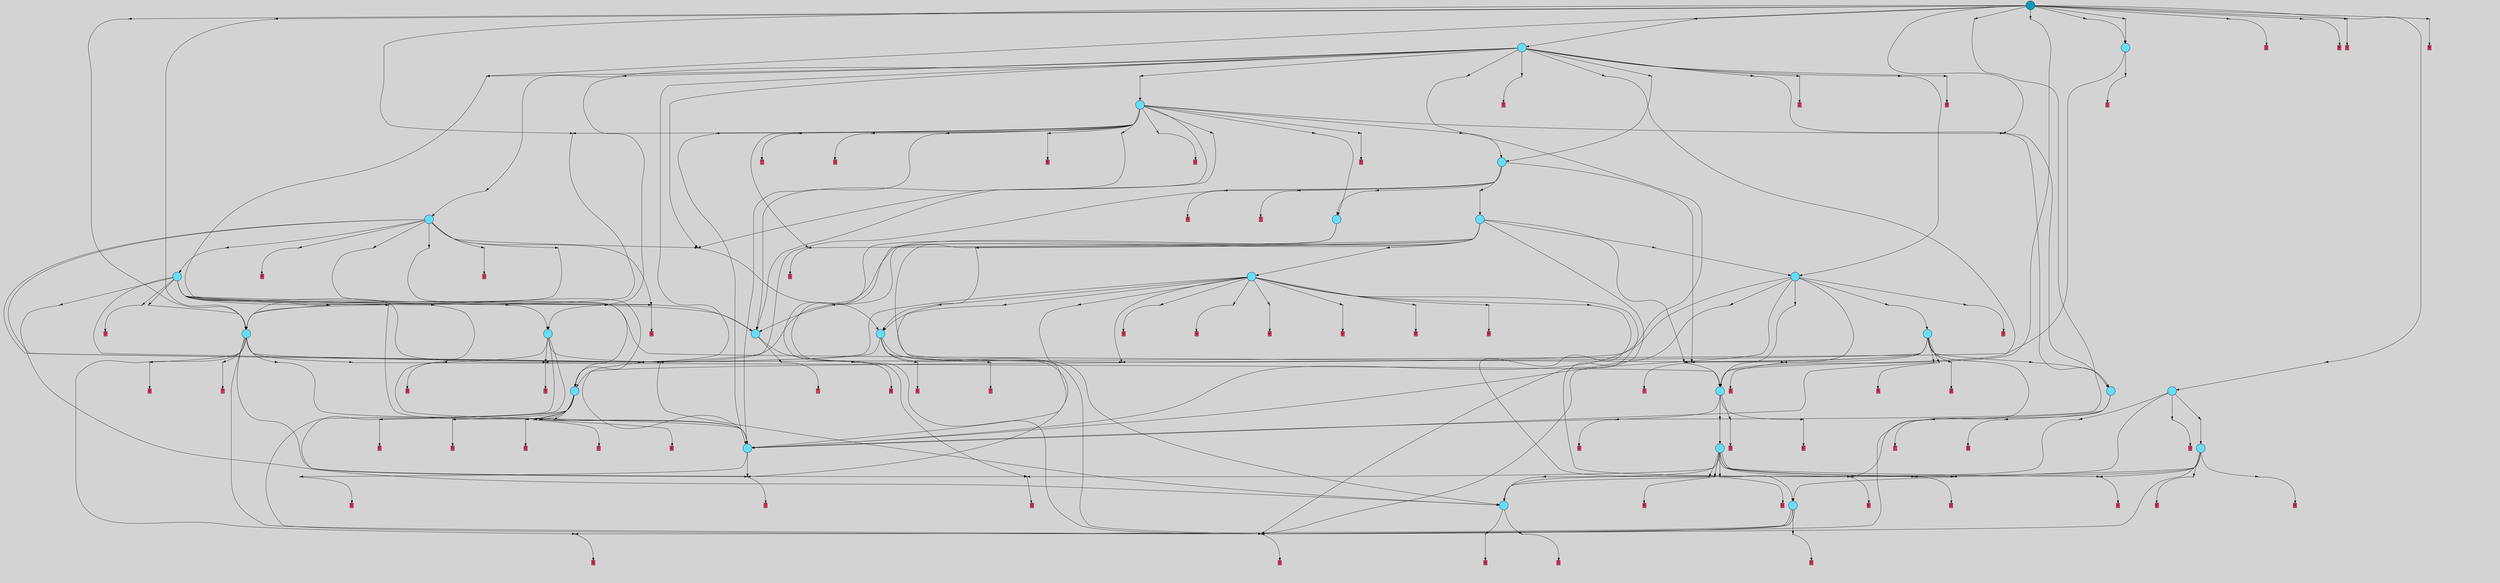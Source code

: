 // File exported with GEGELATI v1.3.1
// On the 2024-04-09 05:52:39
// With the File::TPGGraphDotExporter
digraph{
	graph[pad = "0.212, 0.055" bgcolor = lightgray]
	node[shape=circle style = filled label = ""]
		T0 [fillcolor="#66ddff"]
		T2 [fillcolor="#66ddff"]
		T3 [fillcolor="#66ddff"]
		T5 [fillcolor="#66ddff"]
		T6 [fillcolor="#66ddff"]
		T7 [fillcolor="#66ddff"]
		T11 [fillcolor="#66ddff"]
		T13 [fillcolor="#66ddff"]
		T70 [fillcolor="#66ddff"]
		T94 [fillcolor="#66ddff"]
		T115 [fillcolor="#66ddff"]
		T139 [fillcolor="#66ddff"]
		T149 [fillcolor="#66ddff"]
		T191 [fillcolor="#66ddff"]
		T241 [fillcolor="#66ddff"]
		T263 [fillcolor="#66ddff"]
		T321 [fillcolor="#66ddff"]
		T345 [fillcolor="#66ddff"]
		T375 [fillcolor="#66ddff"]
		T452 [fillcolor="#66ddff"]
		T479 [fillcolor="#66ddff"]
		T501 [fillcolor="#66ddff"]
		T683 [fillcolor="#66ddff"]
		T694 [fillcolor="#66ddff"]
		T820 [fillcolor="#1199bb"]
		P19492 [fillcolor="#cccccc" shape=point] //
		I19492 [shape=box style=invis label="3|4&4|3#2|1#4|0#1|6#4|7#2|4&#92;n6|2&1|2#0|3#1|2#4|4#0|2#0|2&#92;n7|4&2|2#2|6#0|5#3|3#0|1#0|3&#92;n1|0&0|5#3|4#1|2#4|3#4|4#1|7&#92;n2|4&2|0#4|4#1|3#4|1#3|6#2|3&#92;n7|6&1|7#2|3#3|2#4|6#3|1#0|0&#92;n7|3&1|0#3|0#0|4#3|3#3|4#2|3&#92;n6|0&0|2#2|5#2|6#1|3#3|6#0|4&#92;n1|7&4|7#1|6#3|1#3|5#0|5#2|7&#92;n7|2&2|4#3|6#3|5#0|0#4|5#1|4&#92;n"]
		P19492 -> I19492[style=invis]
		A9418 [fillcolor="#ff3366" shape=box margin=0.03 width=0 height=0 label="0"]
		T0 -> P19492 -> A9418
		P19493 [fillcolor="#cccccc" shape=point] //
		I19493 [shape=box style=invis label="0|1&4|0#4|3#0|5#1|3#0|2#2|2&#92;n0|3&4|1#0|1#1|7#1|0#0|2#2|7&#92;n7|1&0|1#1|7#3|6#1|6#1|7#3|1&#92;n"]
		P19493 -> I19493[style=invis]
		A9419 [fillcolor="#ff3366" shape=box margin=0.03 width=0 height=0 label="1"]
		T0 -> P19493 -> A9419
		P19494 [fillcolor="#cccccc" shape=point] //
		I19494 [shape=box style=invis label="6|5&2|6#1|0#3|3#0|5#1|4#1|3&#92;n6|5&0|6#3|4#0|2#2|3#0|4#4|4&#92;n8|0&1|6#2|1#3|7#0|3#1|5#3|5&#92;n0|5&3|0#2|5#1|0#1|1#4|1#2|3&#92;n3|3&2|7#2|7#4|6#4|0#3|2#2|3&#92;n5|7&2|4#4|3#4|7#2|0#2|0#0|6&#92;n"]
		P19494 -> I19494[style=invis]
		A9420 [fillcolor="#ff3366" shape=box margin=0.03 width=0 height=0 label="2"]
		T2 -> P19494 -> A9420
		P19495 [fillcolor="#cccccc" shape=point] //
		I19495 [shape=box style=invis label="5|6&1|3#3|2#0|2#0|3#0|2#3|0&#92;n"]
		P19495 -> I19495[style=invis]
		A9421 [fillcolor="#ff3366" shape=box margin=0.03 width=0 height=0 label="3"]
		T2 -> P19495 -> A9421
		P19496 [fillcolor="#cccccc" shape=point] //
		I19496 [shape=box style=invis label="6|2&4|4#0|0#4|0#0|3#3|7#3|7&#92;n6|4&3|7#1|0#1|3#2|6#0|6#4|2&#92;n8|6&3|7#3|5#4|4#1|0#2|4#4|0&#92;n1|0&1|1#2|0#2|1#4|2#3|4#2|2&#92;n2|4&1|5#3|1#3|6#2|1#1|6#3|5&#92;n5|4&0|5#3|6#2|5#4|2#3|2#0|1&#92;n"]
		P19496 -> I19496[style=invis]
		A9422 [fillcolor="#ff3366" shape=box margin=0.03 width=0 height=0 label="3"]
		T3 -> P19496 -> A9422
		P19497 [fillcolor="#cccccc" shape=point] //
		I19497 [shape=box style=invis label="0|0&1|1#4|4#0|2#2|1#4|3#0|1&#92;n4|2&0|6#4|5#1|1#0|7#2|6#0|0&#92;n2|2&3|2#1|0#2|3#1|7#4|3#1|2&#92;n2|1&3|7#2|0#0|4#1|1#4|4#0|4&#92;n"]
		P19497 -> I19497[style=invis]
		A9423 [fillcolor="#ff3366" shape=box margin=0.03 width=0 height=0 label="4"]
		T3 -> P19497 -> A9423
		P19498 [fillcolor="#cccccc" shape=point] //
		I19498 [shape=box style=invis label="1|0&0|2#0|6#4|4#3|5#3|0#2|7&#92;n8|3&3|5#0|2#0|5#2|3#3|2#1|7&#92;n0|6&3|5#1|5#1|6#2|4#4|0#0|3&#92;n6|5&4|0#3|5#2|3#1|5#1|5#3|6&#92;n0|3&0|1#4|4#4|4#3|7#3|5#2|2&#92;n1|0&2|6#2|5#0|7#0|2#3|1#4|1&#92;n"]
		P19498 -> I19498[style=invis]
		A9424 [fillcolor="#ff3366" shape=box margin=0.03 width=0 height=0 label="5"]
		T5 -> P19498 -> A9424
		P19499 [fillcolor="#cccccc" shape=point] //
		I19499 [shape=box style=invis label="2|4&4|2#0|6#4|4#4|3#2|0#3|0&#92;n3|6&1|4#4|7#2|1#0|4#4|7#1|2&#92;n3|6&1|3#1|1#0|0#0|1#2|4#1|4&#92;n6|4&0|4#3|7#2|4#2|2#0|4#1|7&#92;n4|1&2|6#1|1#0|3#1|4#3|7#0|5&#92;n"]
		P19499 -> I19499[style=invis]
		A9425 [fillcolor="#ff3366" shape=box margin=0.03 width=0 height=0 label="6"]
		T5 -> P19499 -> A9425
		P19500 [fillcolor="#cccccc" shape=point] //
		I19500 [shape=box style=invis label="0|4&3|4#4|2#2|3#0|3#1|1#4|7&#92;n4|3&3|3#3|3#1|4#2|0#4|5#2|4&#92;n3|3&2|3#2|0#4|2#4|0#1|2#0|4&#92;n1|2&4|0#2|7#4|6#0|2#0|0#0|3&#92;n0|4&3|1#3|3#1|6#0|0#0|3#3|6&#92;n4|2&0|5#1|1#2|5#4|2#2|7#3|0&#92;n8|3&4|2#3|3#3|4#1|0#0|7#4|5&#92;n2|3&3|0#2|0#2|5#2|6#2|6#4|6&#92;n"]
		P19500 -> I19500[style=invis]
		A9426 [fillcolor="#ff3366" shape=box margin=0.03 width=0 height=0 label="6"]
		T6 -> P19500 -> A9426
		P19501 [fillcolor="#cccccc" shape=point] //
		I19501 [shape=box style=invis label="3|3&3|3#3|2#1|6#4|7#2|3#2|3&#92;n0|6&2|2#0|5#3|7#3|4#3|2#2|4&#92;n5|3&0|3#0|0#1|6#0|0#4|5#0|6&#92;n"]
		P19501 -> I19501[style=invis]
		A9427 [fillcolor="#ff3366" shape=box margin=0.03 width=0 height=0 label="7"]
		T6 -> P19501 -> A9427
		P19502 [fillcolor="#cccccc" shape=point] //
		I19502 [shape=box style=invis label="4|5&2|2#0|6#4|4#4|3#1|4#4|5&#92;n6|1&4|7#4|4#0|7#3|5#2|2#3|3&#92;n5|1&4|3#1|0#4|7#2|3#4|2#2|0&#92;n1|5&3|6#2|2#2|4#4|0#0|7#0|5&#92;n7|1&3|5#3|4#3|5#0|4#0|4#2|7&#92;n6|5&3|3#1|3#2|2#2|7#0|7#0|7&#92;n7|4&4|4#1|7#1|1#0|1#3|7#4|6&#92;n"]
		P19502 -> I19502[style=invis]
		A9428 [fillcolor="#ff3366" shape=box margin=0.03 width=0 height=0 label="7"]
		T7 -> P19502 -> A9428
		P19503 [fillcolor="#cccccc" shape=point] //
		I19503 [shape=box style=invis label="6|6&4|4#0|2#1|2#1|7#4|0#1|7&#92;n0|6&3|7#3|4#0|3#4|2#1|4#2|6&#92;n4|5&2|1#0|6#0|1#2|4#0|3#4|7&#92;n"]
		P19503 -> I19503[style=invis]
		A9429 [fillcolor="#ff3366" shape=box margin=0.03 width=0 height=0 label="8"]
		T7 -> P19503 -> A9429
		P19504 [fillcolor="#cccccc" shape=point] //
		I19504 [shape=box style=invis label="2|1&0|3#1|6#1|0#2|2#2|4#2|3&#92;n0|0&0|6#1|3#4|4#4|0#4|2#3|7&#92;n7|6&1|4#0|7#2|2#3|0#1|6#0|6&#92;n2|6&4|2#2|2#1|1#0|7#0|5#3|6&#92;n2|7&0|5#4|3#1|1#0|1#0|0#2|7&#92;n6|6&3|0#4|5#4|3#2|7#4|5#4|2&#92;n7|4&0|0#2|3#2|5#2|7#1|5#2|1&#92;n"]
		P19504 -> I19504[style=invis]
		A9430 [fillcolor="#ff3366" shape=box margin=0.03 width=0 height=0 label="8"]
		T6 -> P19504 -> A9430
		P19505 [fillcolor="#cccccc" shape=point] //
		I19505 [shape=box style=invis label="3|2&0|5#4|1#4|7#2|0#3|0#3|7&#92;n3|1&4|2#1|1#1|7#2|3#0|0#4|5&#92;n3|7&4|1#0|2#0|4#4|0#4|6#1|0&#92;n5|2&0|4#3|7#4|5#1|5#4|6#1|7&#92;n6|4&0|4#4|2#0|5#3|5#4|0#2|6&#92;n0|3&1|4#3|1#1|6#3|6#4|2#1|0&#92;n6|1&2|6#4|3#3|7#1|0#0|2#3|5&#92;n4|2&2|5#1|1#1|6#2|0#4|0#1|1&#92;n8|7&2|7#1|0#4|3#1|0#4|7#1|6&#92;n"]
		P19505 -> I19505[style=invis]
		A9431 [fillcolor="#ff3366" shape=box margin=0.03 width=0 height=0 label="5"]
		T11 -> P19505 -> A9431
		T11 -> P19496
		P19506 [fillcolor="#cccccc" shape=point] //
		I19506 [shape=box style=invis label="3|4&4|3#2|1#4|0#1|6#4|7#2|4&#92;n1|7&4|7#1|6#3|1#3|5#0|5#2|7&#92;n1|0&0|5#3|4#1|2#4|3#4|4#1|7&#92;n2|4&2|0#4|4#1|3#4|1#3|6#2|3&#92;n7|6&1|7#2|3#4|2#4|6#3|1#0|0&#92;n7|3&1|0#3|0#0|4#3|3#3|4#2|3&#92;n2|6&3|4#4|2#3|4#4|4#4|0#3|5&#92;n6|0&0|2#2|5#2|6#1|3#3|6#0|4&#92;n7|4&2|2#2|6#0|5#3|3#0|1#0|3&#92;n7|2&2|4#3|6#3|5#0|0#4|5#1|4&#92;n"]
		P19506 -> I19506[style=invis]
		A9432 [fillcolor="#ff3366" shape=box margin=0.03 width=0 height=0 label="0"]
		T11 -> P19506 -> A9432
		T11 -> P19496
		P19507 [fillcolor="#cccccc" shape=point] //
		I19507 [shape=box style=invis label="6|0&0|2#2|5#2|6#1|3#3|6#0|4&#92;n6|2&1|2#0|3#1|2#4|4#0|2#0|2&#92;n7|4&2|2#2|6#0|5#3|3#0|1#0|3&#92;n1|0&0|5#3|4#1|2#4|3#4|4#1|7&#92;n2|4&2|0#4|4#1|3#4|1#3|6#2|3&#92;n7|6&1|7#2|3#3|2#4|6#3|1#0|0&#92;n7|3&1|0#3|0#0|4#3|3#3|4#2|3&#92;n3|4&4|3#2|1#0|0#1|6#4|7#2|4&#92;n1|7&4|7#1|6#3|1#3|5#0|5#2|7&#92;n7|2&2|4#3|6#3|5#0|0#4|5#1|4&#92;n"]
		P19507 -> I19507[style=invis]
		T13 -> P19507 -> T5
		T13 -> P19493
		T13 -> P19495
		T13 -> P19496
		P19508 [fillcolor="#cccccc" shape=point] //
		I19508 [shape=box style=invis label="1|6&4|1#1|4#1|6#1|1#0|0#4|0&#92;n8|6&3|6#0|2#3|5#1|4#2|6#2|0&#92;n4|0&2|0#0|5#2|1#3|3#2|3#1|6&#92;n6|3&4|5#3|2#0|0#3|4#3|6#1|7&#92;n2|2&3|0#3|0#3|4#2|4#3|0#1|1&#92;n7|7&0|0#4|4#1|2#0|1#4|2#3|7&#92;n3|2&3|2#4|3#1|5#3|7#2|2#1|7&#92;n"]
		P19508 -> I19508[style=invis]
		A9433 [fillcolor="#ff3366" shape=box margin=0.03 width=0 height=0 label="0"]
		T13 -> P19508 -> A9433
		T70 -> P19507
		T70 -> P19496
		P19509 [fillcolor="#cccccc" shape=point] //
		I19509 [shape=box style=invis label="3|4&4|3#2|1#4|0#1|6#4|7#2|4&#92;n7|6&1|7#2|3#4|2#4|6#3|1#0|0&#92;n1|0&0|5#3|5#1|2#4|3#4|4#1|7&#92;n1|7&4|7#1|6#3|1#3|5#0|5#2|7&#92;n7|3&1|0#3|0#0|4#3|3#3|4#2|3&#92;n7|2&2|4#3|6#3|5#0|0#4|5#1|4&#92;n6|5&0|2#2|5#2|6#1|3#3|6#0|4&#92;n7|4&2|2#2|6#0|5#3|3#0|1#0|3&#92;n2|6&3|4#4|2#3|4#4|4#4|0#3|5&#92;n"]
		P19509 -> I19509[style=invis]
		A9434 [fillcolor="#ff3366" shape=box margin=0.03 width=0 height=0 label="0"]
		T70 -> P19509 -> A9434
		T70 -> P19493
		P19510 [fillcolor="#cccccc" shape=point] //
		I19510 [shape=box style=invis label="6|4&3|6#0|2#2|7#2|4#1|0#4|0&#92;n3|0&1|4#0|7#3|4#3|0#3|2#1|2&#92;n"]
		P19510 -> I19510[style=invis]
		A9435 [fillcolor="#ff3366" shape=box margin=0.03 width=0 height=0 label="7"]
		T70 -> P19510 -> A9435
		P19511 [fillcolor="#cccccc" shape=point] //
		I19511 [shape=box style=invis label="5|4&0|5#3|6#1|5#4|2#3|2#0|1&#92;n6|2&4|4#3|0#0|0#0|3#0|7#3|7&#92;n7|7&3|7#3|2#3|5#1|7#0|5#4|7&#92;n2|0&4|3#3|7#2|1#0|3#2|5#3|4&#92;n6|4&3|7#1|1#1|3#2|6#0|6#4|2&#92;n8|5&4|5#3|3#4|5#4|0#4|1#1|4&#92;n"]
		P19511 -> I19511[style=invis]
		A9436 [fillcolor="#ff3366" shape=box margin=0.03 width=0 height=0 label="3"]
		T94 -> P19511 -> A9436
		P19512 [fillcolor="#cccccc" shape=point] //
		I19512 [shape=box style=invis label="2|6&4|4#1|6#2|3#3|0#4|5#0|4&#92;n4|4&4|6#2|5#1|0#2|6#2|5#3|7&#92;n1|0&2|0#1|7#1|3#1|2#0|2#1|4&#92;n4|0&0|2#3|0#3|5#2|5#3|7#0|1&#92;n3|6&1|4#4|4#2|0#3|4#1|0#3|4&#92;n0|1&4|7#3|0#4|7#3|3#1|7#0|1&#92;n0|1&1|0#4|0#0|4#1|4#2|0#4|2&#92;n"]
		P19512 -> I19512[style=invis]
		T94 -> P19512 -> T11
		P19513 [fillcolor="#cccccc" shape=point] //
		I19513 [shape=box style=invis label="2|1&3|5#2|0#0|4#1|1#4|4#0|4&#92;n2|0&1|5#1|3#0|4#2|2#3|1#2|6&#92;n2|2&3|2#1|0#2|3#1|7#4|3#1|2&#92;n8|4&3|4#0|3#4|2#2|5#1|2#4|4&#92;n8|4&3|7#1|4#1|1#2|5#2|5#0|6&#92;n"]
		P19513 -> I19513[style=invis]
		A9437 [fillcolor="#ff3366" shape=box margin=0.03 width=0 height=0 label="4"]
		T94 -> P19513 -> A9437
		P19514 [fillcolor="#cccccc" shape=point] //
		I19514 [shape=box style=invis label="1|6&4|1#2|4#1|6#1|1#0|0#4|0&#92;n8|6&3|6#0|2#3|5#1|4#2|6#2|0&#92;n4|0&2|0#0|5#2|1#3|3#2|3#1|6&#92;n3|2&3|2#4|3#1|5#3|7#2|2#1|7&#92;n2|2&3|0#3|0#3|4#2|4#3|0#1|1&#92;n7|7&0|0#4|4#1|2#0|1#4|2#3|7&#92;n6|3&4|5#3|2#0|0#3|4#3|6#1|7&#92;n"]
		P19514 -> I19514[style=invis]
		A9438 [fillcolor="#ff3366" shape=box margin=0.03 width=0 height=0 label="0"]
		T94 -> P19514 -> A9438
		T94 -> P19496
		P19515 [fillcolor="#cccccc" shape=point] //
		I19515 [shape=box style=invis label="2|2&0|3#1|0#2|4#0|4#3|4#1|5&#92;n2|3&4|6#1|3#0|5#1|7#0|5#2|3&#92;n2|5&2|2#3|7#0|4#3|2#0|0#4|1&#92;n0|3&1|1#0|4#4|5#2|4#2|2#1|3&#92;n0|0&3|4#3|6#4|7#2|5#1|7#3|4&#92;n5|6&0|6#0|0#4|7#3|3#2|1#4|0&#92;n2|7&1|1#4|4#2|2#0|5#3|3#0|7&#92;n0|6&3|3#2|6#4|5#0|5#0|1#0|4&#92;n7|4&3|7#3|3#1|0#1|2#3|2#4|7&#92;n1|2&0|0#3|7#3|1#3|7#2|4#0|3&#92;n"]
		P19515 -> I19515[style=invis]
		A9439 [fillcolor="#ff3366" shape=box margin=0.03 width=0 height=0 label="6"]
		T94 -> P19515 -> A9439
		T115 -> P19500
		P19516 [fillcolor="#cccccc" shape=point] //
		I19516 [shape=box style=invis label="6|2&4|4#0|0#4|0#0|3#3|7#3|4&#92;n1|0&1|1#2|0#2|1#4|2#3|4#2|2&#92;n8|6&3|7#3|5#4|4#1|0#2|4#4|0&#92;n6|4&3|7#1|0#1|3#2|6#0|6#4|2&#92;n2|4&1|5#3|1#3|6#2|1#1|6#3|5&#92;n5|4&0|5#3|6#2|5#4|2#3|2#0|1&#92;n"]
		P19516 -> I19516[style=invis]
		A9440 [fillcolor="#ff3366" shape=box margin=0.03 width=0 height=0 label="3"]
		T115 -> P19516 -> A9440
		P19517 [fillcolor="#cccccc" shape=point] //
		I19517 [shape=box style=invis label="5|4&0|5#3|3#2|5#4|2#3|1#0|1&#92;n8|6&0|7#3|5#4|4#1|0#3|4#4|0&#92;n2|4&1|5#3|1#3|6#2|1#1|6#3|5&#92;n6|4&3|7#1|0#1|3#2|6#0|6#4|2&#92;n1|0&1|1#2|0#2|1#4|2#3|4#2|2&#92;n6|2&4|4#1|0#4|0#0|3#3|7#3|7&#92;n4|0&0|2#4|6#4|0#2|4#2|7#3|0&#92;n8|3&3|6#2|1#2|4#4|5#1|7#3|1&#92;n"]
		P19517 -> I19517[style=invis]
		T115 -> P19517 -> T94
		P19518 [fillcolor="#cccccc" shape=point] //
		I19518 [shape=box style=invis label="6|0&0|2#2|5#2|6#1|3#3|6#0|4&#92;n6|2&1|2#0|3#1|2#4|4#0|2#0|2&#92;n3|4&4|3#2|1#0|0#1|6#4|7#2|4&#92;n1|0&0|5#3|4#1|2#4|3#4|4#1|7&#92;n2|4&2|0#4|4#1|3#4|1#3|6#2|3&#92;n1|6&1|7#2|3#3|2#4|6#3|1#0|0&#92;n7|3&1|0#3|0#0|4#3|3#3|4#2|3&#92;n7|4&2|2#2|6#0|5#3|3#0|1#0|3&#92;n1|7&4|7#1|6#3|1#3|5#0|5#2|7&#92;n7|2&2|4#3|6#3|5#0|0#4|5#1|4&#92;n"]
		P19518 -> I19518[style=invis]
		T115 -> P19518 -> T5
		P19519 [fillcolor="#cccccc" shape=point] //
		I19519 [shape=box style=invis label="3|3&3|3#3|2#1|6#4|7#2|3#2|3&#92;n5|3&0|3#0|0#1|6#0|0#4|5#0|6&#92;n0|6&2|2#0|5#3|7#3|4#3|2#0|4&#92;n"]
		P19519 -> I19519[style=invis]
		T139 -> P19519 -> T0
		P19520 [fillcolor="#cccccc" shape=point] //
		I19520 [shape=box style=invis label="6|2&4|4#0|0#4|0#0|3#3|7#3|4&#92;n1|0&1|1#2|0#2|2#4|2#3|4#2|2&#92;n6|4&3|7#1|0#1|3#2|6#0|6#4|2&#92;n8|6&3|7#3|5#4|4#1|0#2|4#4|0&#92;n5|2&1|0#0|5#0|0#2|2#4|7#3|0&#92;n2|4&1|5#3|1#3|6#2|1#1|6#3|5&#92;n"]
		P19520 -> I19520[style=invis]
		A9441 [fillcolor="#ff3366" shape=box margin=0.03 width=0 height=0 label="3"]
		T139 -> P19520 -> A9441
		P19521 [fillcolor="#cccccc" shape=point] //
		I19521 [shape=box style=invis label="7|4&2|2#2|6#0|5#3|3#0|1#0|3&#92;n1|7&4|7#1|6#3|1#3|5#0|5#2|7&#92;n3|4&4|3#2|1#4|0#1|6#4|7#2|4&#92;n1|0&0|5#3|4#1|2#4|3#4|4#1|7&#92;n2|4&2|0#4|4#1|3#4|1#3|6#2|3&#92;n7|3&1|7#2|3#3|2#4|6#3|1#0|0&#92;n7|3&1|0#3|0#0|4#3|3#3|4#3|3&#92;n6|0&0|2#2|5#2|6#1|3#3|6#0|4&#92;n6|2&1|2#0|3#1|2#4|4#0|2#0|2&#92;n7|2&2|4#3|6#3|5#0|0#4|5#1|4&#92;n"]
		P19521 -> I19521[style=invis]
		A9442 [fillcolor="#ff3366" shape=box margin=0.03 width=0 height=0 label="0"]
		T139 -> P19521 -> A9442
		P19522 [fillcolor="#cccccc" shape=point] //
		I19522 [shape=box style=invis label="1|6&4|1#0|4#0|6#1|1#0|0#4|0&#92;n0|0&2|1#3|5#2|7#3|0#1|7#3|1&#92;n7|7&0|0#4|4#1|2#0|1#4|2#3|7&#92;n8|6&3|6#0|2#3|5#0|4#2|6#2|0&#92;n3|6&4|5#0|2#0|2#3|4#3|1#1|4&#92;n4|7&4|7#0|3#1|6#4|2#3|5#0|2&#92;n1|4&4|3#1|2#4|7#0|4#4|1#2|7&#92;n"]
		P19522 -> I19522[style=invis]
		A9443 [fillcolor="#ff3366" shape=box margin=0.03 width=0 height=0 label="0"]
		T139 -> P19522 -> A9443
		P19523 [fillcolor="#cccccc" shape=point] //
		I19523 [shape=box style=invis label="6|2&4|4#0|0#4|0#0|3#3|7#3|7&#92;n2|4&1|5#3|1#3|6#2|1#1|6#3|5&#92;n8|6&3|7#3|5#4|4#1|0#2|4#4|0&#92;n6|0&3|7#1|0#1|3#2|6#0|6#4|2&#92;n5|4&0|5#3|6#2|5#4|2#3|2#0|1&#92;n"]
		P19523 -> I19523[style=invis]
		A9444 [fillcolor="#ff3366" shape=box margin=0.03 width=0 height=0 label="3"]
		T139 -> P19523 -> A9444
		P19524 [fillcolor="#cccccc" shape=point] //
		I19524 [shape=box style=invis label="2|0&1|5#1|3#0|4#2|2#3|1#2|6&#92;n5|1&1|7#1|6#4|5#2|2#2|2#1|3&#92;n8|4&3|7#1|4#1|1#2|5#2|5#0|6&#92;n8|4&3|4#0|3#4|2#2|5#1|2#4|4&#92;n2|2&3|2#1|0#2|3#1|7#4|3#1|2&#92;n"]
		P19524 -> I19524[style=invis]
		A9445 [fillcolor="#ff3366" shape=box margin=0.03 width=0 height=0 label="4"]
		T139 -> P19524 -> A9445
		T149 -> P19511
		T149 -> P19512
		T149 -> P19513
		P19525 [fillcolor="#cccccc" shape=point] //
		I19525 [shape=box style=invis label="2|2&3|0#3|0#3|4#2|4#3|0#1|1&#92;n8|6&3|6#0|2#3|5#1|4#2|6#2|0&#92;n3|2&2|6#2|1#1|7#1|6#3|6#3|2&#92;n4|0&2|0#0|5#2|1#3|3#2|3#1|6&#92;n3|2&3|2#4|3#1|5#3|7#2|2#3|7&#92;n1|6&4|1#2|4#1|6#1|1#0|0#4|0&#92;n7|7&0|0#4|4#1|2#0|1#4|2#3|7&#92;n"]
		P19525 -> I19525[style=invis]
		A9446 [fillcolor="#ff3366" shape=box margin=0.03 width=0 height=0 label="0"]
		T149 -> P19525 -> A9446
		P19526 [fillcolor="#cccccc" shape=point] //
		I19526 [shape=box style=invis label="6|0&0|2#2|5#2|6#1|3#3|6#0|4&#92;n6|2&1|2#0|3#1|2#4|4#0|2#0|2&#92;n7|4&2|2#2|6#0|5#3|3#0|1#0|3&#92;n1|0&0|5#3|4#1|2#4|3#2|4#1|7&#92;n7|2&2|4#3|6#3|5#0|0#4|5#1|4&#92;n7|3&1|0#3|0#0|4#3|3#3|4#2|3&#92;n1|7&4|7#1|6#3|1#3|5#0|5#2|7&#92;n3|4&4|3#2|1#0|0#1|6#4|7#2|4&#92;n7|6&1|7#2|3#3|2#4|6#3|1#0|2&#92;n"]
		P19526 -> I19526[style=invis]
		T149 -> P19526 -> T5
		P19527 [fillcolor="#cccccc" shape=point] //
		I19527 [shape=box style=invis label="7|2&2|4#3|6#3|5#0|0#4|5#1|4&#92;n6|0&0|2#2|5#2|6#1|3#3|6#0|4&#92;n6|2&1|2#0|3#1|2#4|4#0|2#0|2&#92;n7|4&2|2#2|6#0|5#3|3#0|1#0|3&#92;n7|6&1|7#2|3#3|2#4|6#3|1#0|0&#92;n2|4&2|0#4|4#1|3#4|1#3|6#2|3&#92;n1|0&0|5#3|4#1|2#4|3#4|4#1|7&#92;n3|4&4|3#2|1#4|0#1|6#4|7#2|0&#92;n1|7&4|7#1|6#3|1#3|5#0|5#2|7&#92;n3|3&0|0#3|5#1|2#0|5#4|6#1|7&#92;n"]
		P19527 -> I19527[style=invis]
		T149 -> P19527 -> T5
		T149 -> P19497
		T149 -> P19500
		P19528 [fillcolor="#cccccc" shape=point] //
		I19528 [shape=box style=invis label="0|4&3|4#4|2#2|3#0|3#1|1#4|7&#92;n4|3&3|3#3|3#1|4#2|0#4|5#2|4&#92;n3|3&2|3#2|0#4|2#4|0#1|2#0|4&#92;n0|4&3|1#3|3#1|6#0|0#0|3#3|6&#92;n1|2&4|0#2|7#4|6#0|2#0|0#0|3&#92;n4|0&3|5#4|6#2|4#1|6#0|1#4|0&#92;n8|2&4|2#3|3#3|4#1|0#0|7#4|5&#92;n2|3&3|0#2|0#2|5#2|6#2|6#4|6&#92;n"]
		P19528 -> I19528[style=invis]
		A9447 [fillcolor="#ff3366" shape=box margin=0.03 width=0 height=0 label="6"]
		T149 -> P19528 -> A9447
		T149 -> P19511
		P19529 [fillcolor="#cccccc" shape=point] //
		I19529 [shape=box style=invis label="2|3&3|0#2|0#2|5#2|6#2|6#4|6&#92;n4|3&3|3#3|3#1|4#2|0#4|5#2|4&#92;n3|3&2|3#2|0#4|2#4|0#1|2#0|4&#92;n0|4&3|1#3|3#1|6#0|0#0|3#3|6&#92;n1|2&4|0#2|7#4|6#0|2#0|0#0|3&#92;n4|0&3|5#4|6#2|4#1|6#0|1#4|0&#92;n8|2&4|2#3|3#3|4#1|0#1|7#4|5&#92;n0|4&3|4#4|2#2|3#0|3#1|1#4|7&#92;n"]
		P19529 -> I19529[style=invis]
		A9448 [fillcolor="#ff3366" shape=box margin=0.03 width=0 height=0 label="6"]
		T191 -> P19529 -> A9448
		P19530 [fillcolor="#cccccc" shape=point] //
		I19530 [shape=box style=invis label="3|4&4|3#2|1#4|0#1|6#4|7#2|4&#92;n1|7&4|7#1|6#3|1#0|5#0|5#2|7&#92;n1|0&0|5#3|4#1|2#4|3#4|4#1|7&#92;n6|0&0|2#2|5#2|6#1|3#3|6#0|4&#92;n7|3&1|0#3|0#0|4#3|3#3|4#2|3&#92;n2|6&3|4#4|2#3|4#4|4#4|0#3|5&#92;n2|4&2|0#4|4#1|3#4|1#3|6#2|3&#92;n7|4&2|2#2|6#0|5#3|3#0|1#0|3&#92;n7|2&2|4#3|6#3|5#0|0#4|5#1|4&#92;n"]
		P19530 -> I19530[style=invis]
		T191 -> P19530 -> T149
		P19531 [fillcolor="#cccccc" shape=point] //
		I19531 [shape=box style=invis label="4|2&0|6#4|5#1|3#0|7#2|6#0|0&#92;n2|1&3|7#2|0#0|4#1|1#4|4#0|4&#92;n2|2&3|2#1|0#2|3#1|7#4|3#1|2&#92;n"]
		P19531 -> I19531[style=invis]
		A9449 [fillcolor="#ff3366" shape=box margin=0.03 width=0 height=0 label="4"]
		T191 -> P19531 -> A9449
		P19532 [fillcolor="#cccccc" shape=point] //
		I19532 [shape=box style=invis label="3|2&0|2#4|1#4|7#2|0#3|0#3|7&#92;n3|1&4|2#1|1#1|7#2|3#0|0#4|5&#92;n3|7&4|1#0|2#0|4#4|0#4|6#1|0&#92;n0|6&0|6#2|3#2|7#4|6#4|7#4|1&#92;n6|4&0|4#4|2#0|5#3|5#0|0#2|6&#92;n5|2&0|4#3|7#4|5#1|5#4|6#1|7&#92;n6|1&2|6#4|3#3|7#1|0#0|2#3|5&#92;n4|2&2|5#1|1#1|6#2|0#4|0#1|1&#92;n0|3&1|4#3|1#1|6#3|6#4|2#1|0&#92;n8|7&2|7#1|0#4|3#1|0#4|7#1|6&#92;n"]
		P19532 -> I19532[style=invis]
		A9450 [fillcolor="#ff3366" shape=box margin=0.03 width=0 height=0 label="5"]
		T191 -> P19532 -> A9450
		P19533 [fillcolor="#cccccc" shape=point] //
		I19533 [shape=box style=invis label="7|4&2|2#2|6#0|5#3|3#0|1#0|3&#92;n1|7&4|7#1|6#3|1#3|5#0|5#2|7&#92;n7|3&1|7#2|3#3|2#4|6#3|1#0|0&#92;n2|4&2|0#4|4#1|3#4|1#3|6#2|3&#92;n3|4&4|3#2|1#4|0#1|6#4|7#2|4&#92;n2|3&1|0#3|0#0|4#3|3#3|4#2|3&#92;n6|0&0|2#2|5#2|6#1|3#3|6#0|4&#92;n6|2&1|2#0|3#1|2#4|4#0|2#0|2&#92;n7|0&4|7#1|7#1|5#0|0#0|5#3|1&#92;n7|2&2|4#3|6#3|5#0|0#4|5#1|4&#92;n"]
		P19533 -> I19533[style=invis]
		A9451 [fillcolor="#ff3366" shape=box margin=0.03 width=0 height=0 label="0"]
		T241 -> P19533 -> A9451
		P19534 [fillcolor="#cccccc" shape=point] //
		I19534 [shape=box style=invis label="8|6&0|5#4|0#2|5#2|2#2|6#3|6&#92;n6|4&4|5#3|3#0|0#0|6#3|5#4|5&#92;n0|4&3|3#4|2#4|7#3|2#2|0#1|3&#92;n8|7&3|7#3|5#3|4#2|4#1|1#4|3&#92;n8|3&2|3#1|2#3|0#1|5#4|4#3|4&#92;n7|0&3|1#1|3#2|2#0|0#1|1#4|7&#92;n0|1&1|6#3|3#2|5#2|1#4|6#1|3&#92;n1|5&0|0#2|7#2|2#3|5#3|5#0|3&#92;n4|6&4|7#4|7#0|1#4|6#1|6#2|1&#92;n"]
		P19534 -> I19534[style=invis]
		T241 -> P19534 -> T0
		P19535 [fillcolor="#cccccc" shape=point] //
		I19535 [shape=box style=invis label="2|0&4|3#3|7#2|1#0|3#2|5#3|4&#92;n6|2&4|4#3|0#0|0#0|3#0|7#3|7&#92;n7|5&3|7#3|2#3|5#1|7#0|5#4|7&#92;n6|4&3|7#1|1#1|1#2|6#0|6#4|2&#92;n8|5&4|5#3|3#4|5#4|0#4|1#1|4&#92;n"]
		P19535 -> I19535[style=invis]
		T241 -> P19535 -> T70
		T241 -> P19507
		P19536 [fillcolor="#cccccc" shape=point] //
		I19536 [shape=box style=invis label="6|2&4|4#3|0#0|4#0|3#0|7#3|7&#92;n5|4&0|5#3|6#1|5#4|3#3|2#0|1&#92;n2|0&4|3#3|5#2|1#0|3#2|5#3|4&#92;n"]
		P19536 -> I19536[style=invis]
		T241 -> P19536 -> T139
		P19537 [fillcolor="#cccccc" shape=point] //
		I19537 [shape=box style=invis label="1|6&4|1#1|4#1|6#1|1#0|0#4|0&#92;n8|6&3|6#0|2#3|5#1|4#2|6#2|0&#92;n8|4&4|2#1|6#2|6#0|5#4|0#2|3&#92;n2|2&3|0#3|0#3|4#2|4#3|0#1|1&#92;n3|2&3|2#4|4#1|5#3|0#2|2#1|7&#92;n0|5&2|5#1|7#3|2#3|2#1|0#2|4&#92;n7|7&0|0#4|4#3|2#0|1#4|2#3|7&#92;n4|0&2|0#0|5#2|1#3|3#2|3#1|6&#92;n6|3&4|5#3|2#0|0#3|4#3|6#1|7&#92;n"]
		P19537 -> I19537[style=invis]
		A9452 [fillcolor="#ff3366" shape=box margin=0.03 width=0 height=0 label="0"]
		T241 -> P19537 -> A9452
		P19538 [fillcolor="#cccccc" shape=point] //
		I19538 [shape=box style=invis label="6|0&0|2#2|5#2|6#1|3#3|6#0|4&#92;n6|2&1|2#0|3#4|2#4|4#0|2#0|2&#92;n2|4&2|0#4|4#1|3#4|1#3|6#2|3&#92;n1|0&0|5#3|4#1|2#4|3#4|4#1|7&#92;n7|4&2|2#2|6#0|5#3|3#0|1#0|3&#92;n7|6&1|7#2|3#3|2#4|6#3|1#0|0&#92;n7|3&1|0#3|0#0|4#3|3#3|4#2|3&#92;n1|7&4|7#1|6#3|1#3|5#0|5#2|7&#92;n7|2&2|4#3|6#3|5#0|0#4|5#1|4&#92;n"]
		P19538 -> I19538[style=invis]
		T241 -> P19538 -> T5
		P19539 [fillcolor="#cccccc" shape=point] //
		I19539 [shape=box style=invis label="0|7&2|0#1|5#1|4#0|1#1|6#4|2&#92;n5|6&3|3#3|0#4|1#2|7#2|3#4|5&#92;n1|3&0|7#0|6#1|5#4|3#0|4#1|5&#92;n8|3&0|2#3|3#3|5#1|4#0|7#4|5&#92;n4|0&0|3#3|0#2|1#0|4#0|0#2|0&#92;n3|3&2|3#2|0#4|2#4|0#1|6#0|4&#92;n3|4&0|0#2|5#4|2#3|0#4|6#4|7&#92;n7|6&2|7#0|2#4|4#1|1#2|1#1|1&#92;n4|2&0|5#1|1#2|5#4|2#2|5#3|0&#92;n"]
		P19539 -> I19539[style=invis]
		A9453 [fillcolor="#ff3366" shape=box margin=0.03 width=0 height=0 label="6"]
		T241 -> P19539 -> A9453
		P19540 [fillcolor="#cccccc" shape=point] //
		I19540 [shape=box style=invis label="7|7&1|1#0|0#3|0#3|6#3|1#4|4&#92;n5|1&1|0#3|0#0|4#2|2#2|0#4|2&#92;n6|4&0|3#0|3#1|6#3|4#0|1#4|5&#92;n0|0&2|3#1|7#4|4#4|4#2|4#2|7&#92;n5|6&4|4#0|3#2|0#4|7#1|3#0|3&#92;n1|0&2|6#3|0#4|1#3|1#1|6#2|0&#92;n"]
		P19540 -> I19540[style=invis]
		T241 -> P19540 -> T11
		P19541 [fillcolor="#cccccc" shape=point] //
		I19541 [shape=box style=invis label="8|6&4|4#1|5#4|2#1|1#1|1#2|3&#92;n8|2&3|0#3|4#2|5#3|2#0|6#4|1&#92;n3|7&4|7#2|4#1|1#4|5#2|0#4|5&#92;n1|6&1|1#1|6#1|6#1|1#0|0#4|0&#92;n5|0&4|0#2|6#3|4#1|7#3|7#1|7&#92;n2|2&2|7#3|4#3|6#2|6#2|3#4|3&#92;n7|6&0|4#2|4#2|4#2|3#1|5#0|7&#92;n"]
		P19541 -> I19541[style=invis]
		A9454 [fillcolor="#ff3366" shape=box margin=0.03 width=0 height=0 label="0"]
		T241 -> P19541 -> A9454
		P19542 [fillcolor="#cccccc" shape=point] //
		I19542 [shape=box style=invis label="8|4&3|7#1|4#1|1#2|5#2|5#0|6&#92;n2|0&1|5#1|3#0|4#2|2#3|1#2|6&#92;n2|1&3|2#1|0#2|3#1|7#4|3#1|2&#92;n8|4&3|4#0|3#4|2#2|5#1|2#4|4&#92;n2|1&3|5#2|0#0|4#1|1#4|4#0|4&#92;n"]
		P19542 -> I19542[style=invis]
		A9455 [fillcolor="#ff3366" shape=box margin=0.03 width=0 height=0 label="4"]
		T241 -> P19542 -> A9455
		P19543 [fillcolor="#cccccc" shape=point] //
		I19543 [shape=box style=invis label="2|3&4|6#1|3#0|5#1|7#0|5#2|3&#92;n5|6&0|6#0|0#4|7#3|3#2|1#4|0&#92;n2|5&2|2#3|7#0|4#3|2#0|0#2|1&#92;n0|3&1|1#0|4#4|5#2|4#2|2#1|3&#92;n0|0&3|4#3|6#4|7#2|5#1|7#4|4&#92;n2|2&0|3#1|0#2|4#0|4#3|4#1|5&#92;n2|7&1|1#4|4#2|2#0|5#3|3#0|7&#92;n0|6&3|3#2|6#4|5#0|5#0|1#0|4&#92;n1|2&0|0#3|7#3|1#3|7#2|4#0|3&#92;n"]
		P19543 -> I19543[style=invis]
		A9456 [fillcolor="#ff3366" shape=box margin=0.03 width=0 height=0 label="6"]
		T241 -> P19543 -> A9456
		T241 -> P19496
		P19544 [fillcolor="#cccccc" shape=point] //
		I19544 [shape=box style=invis label="1|6&4|1#1|4#1|6#1|1#0|0#4|0&#92;n8|6&3|6#0|2#3|5#1|4#2|6#2|0&#92;n8|4&4|2#1|6#2|6#0|5#4|0#2|3&#92;n6|3&4|5#3|2#0|0#3|4#3|6#1|7&#92;n2|2&3|0#3|0#3|4#2|4#3|0#1|1&#92;n7|7&0|0#4|4#1|2#0|1#4|2#3|7&#92;n4|0&2|0#0|5#2|1#3|3#2|3#1|6&#92;n3|2&3|2#4|4#1|5#3|7#2|2#1|7&#92;n"]
		P19544 -> I19544[style=invis]
		A9457 [fillcolor="#ff3366" shape=box margin=0.03 width=0 height=0 label="0"]
		T263 -> P19544 -> A9457
		P19545 [fillcolor="#cccccc" shape=point] //
		I19545 [shape=box style=invis label="0|5&4|1#2|0#1|6#3|3#3|5#0|0&#92;n7|7&4|0#4|4#2|3#0|5#4|2#3|7&#92;n1|6&2|1#3|6#2|0#2|2#2|0#4|7&#92;n4|6&3|3#0|5#1|6#0|4#0|0#1|2&#92;n5|1&1|4#4|3#4|4#1|7#1|1#1|6&#92;n8|3&4|1#2|6#3|4#1|1#4|5#3|5&#92;n1|0&4|1#1|4#1|6#1|1#0|0#4|3&#92;n"]
		P19545 -> I19545[style=invis]
		T263 -> P19545 -> T191
		T263 -> P19496
		P19546 [fillcolor="#cccccc" shape=point] //
		I19546 [shape=box style=invis label="5|3&0|3#0|0#1|2#0|0#4|5#0|6&#92;n2|0&1|7#0|3#4|3#0|5#1|7#4|4&#92;n0|6&2|2#0|5#3|7#3|4#3|2#2|4&#92;n"]
		P19546 -> I19546[style=invis]
		A9458 [fillcolor="#ff3366" shape=box margin=0.03 width=0 height=0 label="7"]
		T263 -> P19546 -> A9458
		T263 -> P19505
		P19547 [fillcolor="#cccccc" shape=point] //
		I19547 [shape=box style=invis label="0|0&3|2#1|1#2|1#0|4#3|5#1|0&#92;n7|4&2|2#2|6#0|5#3|3#0|1#0|3&#92;n7|6&1|7#2|3#3|2#4|6#3|1#0|0&#92;n6|3&1|2#0|3#4|2#4|4#0|2#0|2&#92;n2|1&2|0#4|4#1|3#4|1#3|6#2|3&#92;n7|2&2|4#3|6#3|5#0|0#4|5#1|4&#92;n1|7&4|7#1|6#3|1#3|2#0|5#2|7&#92;n7|3&1|0#3|0#0|4#3|3#3|4#2|3&#92;n"]
		P19547 -> I19547[style=invis]
		T263 -> P19547 -> T0
		P19548 [fillcolor="#cccccc" shape=point] //
		I19548 [shape=box style=invis label="1|5&0|0#2|7#2|6#3|5#3|5#0|3&#92;n6|4&4|5#3|3#0|0#0|6#3|5#4|5&#92;n0|4&3|3#4|2#4|7#3|2#2|0#1|3&#92;n4|6&4|7#4|7#0|1#4|6#1|6#2|1&#92;n8|3&2|3#1|2#3|0#1|5#4|4#3|4&#92;n0|1&1|6#3|3#2|5#2|1#4|6#1|3&#92;n6|1&0|7#3|0#2|4#4|3#3|2#4|6&#92;n8|6&0|5#4|0#2|5#2|2#2|6#3|6&#92;n6|6&3|2#0|5#2|6#4|6#4|2#0|6&#92;n8|7&3|7#3|5#3|4#1|4#1|1#4|3&#92;n"]
		P19548 -> I19548[style=invis]
		T263 -> P19548 -> T0
		T263 -> P19497
		P19549 [fillcolor="#cccccc" shape=point] //
		I19549 [shape=box style=invis label="1|6&4|1#1|4#1|6#1|1#0|0#4|0&#92;n2|2&3|4#3|0#3|4#2|4#3|0#1|1&#92;n8|4&4|2#1|6#2|6#0|5#4|0#2|3&#92;n6|3&4|5#3|2#0|0#3|4#3|6#1|7&#92;n8|6&3|6#0|2#3|5#1|4#2|6#2|0&#92;n7|7&0|0#4|4#1|2#0|1#4|2#3|7&#92;n4|0&2|0#0|5#2|1#3|3#2|3#1|6&#92;n3|2&3|2#4|4#1|5#3|7#2|2#1|7&#92;n"]
		P19549 -> I19549[style=invis]
		A9459 [fillcolor="#ff3366" shape=box margin=0.03 width=0 height=0 label="0"]
		T321 -> P19549 -> A9459
		P19550 [fillcolor="#cccccc" shape=point] //
		I19550 [shape=box style=invis label="1|6&2|1#3|6#2|0#2|2#2|0#4|7&#92;n0|5&4|1#2|0#1|6#3|3#3|5#0|0&#92;n4|6&3|3#0|5#1|6#0|4#0|0#1|2&#92;n5|5&1|4#4|3#4|4#1|7#1|1#1|6&#92;n8|3&4|1#2|6#3|4#1|1#4|5#3|5&#92;n1|0&4|1#1|4#1|6#1|1#0|0#4|3&#92;n"]
		P19550 -> I19550[style=invis]
		T321 -> P19550 -> T191
		T321 -> P19496
		P19551 [fillcolor="#cccccc" shape=point] //
		I19551 [shape=box style=invis label="2|7&0|0#1|5#3|2#3|2#2|3#1|6&#92;n8|6&3|7#1|0#4|3#0|7#4|7#1|6&#92;n4|2&2|5#1|1#1|6#3|0#4|0#4|5&#92;n2|3&4|4#1|4#3|5#3|7#2|7#2|0&#92;n8|0&2|4#2|2#4|5#1|4#4|2#4|6&#92;n5|3&4|7#0|2#0|0#4|1#0|5#4|4&#92;n3|3&0|2#4|1#4|7#3|0#3|0#3|7&#92;n0|0&3|1#0|3#1|5#1|3#3|7#2|4&#92;n"]
		P19551 -> I19551[style=invis]
		A9460 [fillcolor="#ff3366" shape=box margin=0.03 width=0 height=0 label="5"]
		T321 -> P19551 -> A9460
		T321 -> P19536
		P19552 [fillcolor="#cccccc" shape=point] //
		I19552 [shape=box style=invis label="6|2&4|3#1|5#3|0#4|7#4|0#0|2&#92;n5|3&0|4#4|6#1|4#2|2#2|6#0|5&#92;n5|0&0|2#0|0#1|2#0|0#4|4#0|5&#92;n0|2&2|7#3|1#2|6#1|3#3|1#2|0&#92;n3|1&0|4#1|6#1|1#0|7#3|4#1|6&#92;n"]
		P19552 -> I19552[style=invis]
		T321 -> P19552 -> T0
		P19553 [fillcolor="#cccccc" shape=point] //
		I19553 [shape=box style=invis label="4|6&4|7#4|7#0|1#4|6#1|6#2|3&#92;n0|4&3|4#4|7#4|2#3|2#2|0#1|3&#92;n6|3&2|6#4|1#3|3#1|3#0|2#4|6&#92;n6|1&0|7#2|0#2|4#4|3#2|2#4|6&#92;n6|6&3|2#0|5#2|6#4|6#0|2#0|6&#92;n2|0&0|4#4|6#2|3#1|7#4|0#4|1&#92;n7|5&4|1#0|3#2|1#2|5#0|0#4|1&#92;n"]
		P19553 -> I19553[style=invis]
		A9461 [fillcolor="#ff3366" shape=box margin=0.03 width=0 height=0 label="2"]
		T321 -> P19553 -> A9461
		P19554 [fillcolor="#cccccc" shape=point] //
		I19554 [shape=box style=invis label="6|2&4|4#3|0#0|0#0|3#0|7#3|7&#92;n2|0&4|3#3|7#2|1#0|3#2|5#3|4&#92;n7|7&3|7#3|2#3|5#1|7#0|5#4|7&#92;n4|5&0|7#0|6#1|6#2|1#1|7#0|7&#92;n8|5&4|5#3|3#4|5#4|0#4|1#1|4&#92;n5|4&0|5#3|6#1|5#4|3#3|2#0|6&#92;n"]
		P19554 -> I19554[style=invis]
		T321 -> P19554 -> T6
		P19555 [fillcolor="#cccccc" shape=point] //
		I19555 [shape=box style=invis label="6|3&2|2#3|7#1|3#0|3#2|2#4|6&#92;n2|3&2|1#1|7#3|2#1|1#1|5#2|7&#92;n3|6&0|3#0|2#3|6#3|7#1|0#4|2&#92;n3|0&2|3#4|0#4|7#1|3#3|1#0|3&#92;n"]
		P19555 -> I19555[style=invis]
		A9462 [fillcolor="#ff3366" shape=box margin=0.03 width=0 height=0 label="1"]
		T321 -> P19555 -> A9462
		P19556 [fillcolor="#cccccc" shape=point] //
		I19556 [shape=box style=invis label="6|2&0|2#2|0#0|2#3|5#0|3#0|0&#92;n0|2&1|4#1|2#1|6#1|2#0|7#4|0&#92;n5|3&4|5#3|7#4|1#4|1#0|5#4|5&#92;n7|0&4|6#4|1#1|4#2|4#2|4#0|0&#92;n4|3&2|1#2|2#4|7#4|5#3|1#2|2&#92;n0|6&0|2#1|3#0|4#4|0#3|3#3|0&#92;n2|1&3|1#3|5#3|2#2|0#2|7#3|4&#92;n6|3&4|4#3|2#0|0#4|7#3|6#1|7&#92;n5|4&1|5#0|7#3|5#4|6#2|6#2|6&#92;n"]
		P19556 -> I19556[style=invis]
		T345 -> P19556 -> T321
		P19557 [fillcolor="#cccccc" shape=point] //
		I19557 [shape=box style=invis label="0|5&4|1#2|0#1|6#3|3#3|5#0|0&#92;n7|7&4|0#4|4#2|3#0|5#4|2#3|7&#92;n1|0&4|1#1|4#1|6#1|1#0|0#4|0&#92;n4|6&3|3#0|5#1|6#0|4#0|0#1|2&#92;n8|3&4|1#2|6#3|4#1|1#4|5#3|5&#92;n1|6&2|1#3|6#2|0#2|2#2|0#4|7&#92;n"]
		P19557 -> I19557[style=invis]
		T345 -> P19557 -> T191
		T345 -> P19496
		T345 -> P19551
		P19558 [fillcolor="#cccccc" shape=point] //
		I19558 [shape=box style=invis label="3|2&0|2#4|1#4|7#2|0#2|0#3|7&#92;n3|7&4|1#0|2#0|4#4|0#4|6#1|0&#92;n6|0&0|1#4|5#2|7#4|2#0|0#1|2&#92;n0|7&2|6#4|7#2|2#0|7#0|2#2|3&#92;n8|4&0|4#4|2#0|5#3|5#4|0#2|6&#92;n6|1&2|6#4|3#3|7#1|0#0|2#3|5&#92;n4|2&2|5#1|1#1|6#2|0#4|0#1|1&#92;n5|2&0|4#3|0#4|5#1|5#4|6#1|7&#92;n8|7&2|7#1|0#4|3#1|0#4|7#1|6&#92;n"]
		P19558 -> I19558[style=invis]
		T345 -> P19558 -> T0
		P19559 [fillcolor="#cccccc" shape=point] //
		I19559 [shape=box style=invis label="6|4&3|7#1|0#1|3#2|6#0|6#4|2&#92;n6|2&4|4#0|0#4|0#0|3#3|7#3|7&#92;n1|0&1|1#2|0#2|1#4|2#3|4#2|2&#92;n2|4&1|5#3|1#3|6#2|1#1|6#3|5&#92;n5|4&0|5#3|6#2|7#4|2#3|2#0|1&#92;n"]
		P19559 -> I19559[style=invis]
		A9463 [fillcolor="#ff3366" shape=box margin=0.03 width=0 height=0 label="3"]
		T345 -> P19559 -> A9463
		T345 -> P19536
		T375 -> P19550
		P19560 [fillcolor="#cccccc" shape=point] //
		I19560 [shape=box style=invis label="2|3&3|0#2|0#2|5#2|6#2|4#4|6&#92;n3|3&2|3#2|0#4|2#4|0#2|2#0|4&#92;n1|2&4|0#2|7#4|6#0|2#0|0#0|3&#92;n4|2&0|5#1|1#2|5#4|2#2|7#3|0&#92;n7|0&1|3#2|2#2|0#4|5#3|4#2|3&#92;n8|3&4|2#3|3#3|4#1|0#0|7#4|5&#92;n3|6&2|2#2|7#3|1#0|0#4|0#3|0&#92;n0|4&3|4#4|2#2|3#0|3#1|1#4|7&#92;n"]
		P19560 -> I19560[style=invis]
		T375 -> P19560 -> T241
		P19561 [fillcolor="#cccccc" shape=point] //
		I19561 [shape=box style=invis label="6|0&0|2#2|5#2|6#1|3#3|6#0|4&#92;n6|2&1|2#0|3#1|2#4|4#0|2#0|2&#92;n7|4&2|2#2|6#0|5#3|3#0|1#0|3&#92;n2|4&2|0#4|4#1|3#4|1#3|6#2|3&#92;n1|0&0|5#3|4#1|2#4|3#4|4#1|7&#92;n7|6&1|7#2|3#3|2#4|6#3|1#0|0&#92;n7|3&1|0#3|0#0|4#3|3#3|4#2|3&#92;n3|4&4|3#2|1#0|0#1|6#4|7#2|4&#92;n1|7&4|7#1|6#3|1#3|5#0|5#2|7&#92;n7|2&2|4#3|6#3|5#0|1#4|5#1|4&#92;n"]
		P19561 -> I19561[style=invis]
		T375 -> P19561 -> T345
		T375 -> P19536
		P19562 [fillcolor="#cccccc" shape=point] //
		I19562 [shape=box style=invis label="5|0&3|1#1|1#1|2#2|0#4|4#0|1&#92;n0|2&1|3#0|0#1|2#1|7#0|7#4|0&#92;n"]
		P19562 -> I19562[style=invis]
		T375 -> P19562 -> T7
		T375 -> P19548
		T375 -> P19500
		P19563 [fillcolor="#cccccc" shape=point] //
		I19563 [shape=box style=invis label="1|5&0|0#0|7#2|6#3|5#3|5#0|3&#92;n6|6&3|2#0|5#2|6#4|6#4|2#0|6&#92;n5|1&1|5#4|4#0|0#4|4#3|1#4|2&#92;n0|1&4|6#3|3#2|5#2|1#4|6#1|3&#92;n6|0&3|2#4|0#2|4#2|1#2|5#3|7&#92;n5|6&4|7#4|7#0|1#4|6#1|2#2|1&#92;n0|4&3|3#4|2#4|7#2|2#2|0#1|3&#92;n6|1&0|7#3|0#2|4#4|3#2|2#2|6&#92;n8|3&2|3#1|2#3|0#1|5#4|4#3|4&#92;n3|6&0|5#4|0#2|5#2|2#2|6#3|6&#92;n"]
		P19563 -> I19563[style=invis]
		A9464 [fillcolor="#ff3366" shape=box margin=0.03 width=0 height=0 label="2"]
		T375 -> P19563 -> A9464
		P19564 [fillcolor="#cccccc" shape=point] //
		I19564 [shape=box style=invis label="3|4&3|7#1|1#1|1#2|6#0|6#4|2&#92;n8|0&4|1#3|0#3|7#1|5#1|2#3|6&#92;n6|2&4|4#3|0#0|0#0|3#0|7#3|7&#92;n7|5&3|7#3|2#3|5#1|7#0|5#4|7&#92;n2|0&4|3#3|7#2|1#0|3#2|5#3|4&#92;n8|5&4|5#3|3#4|5#4|0#4|1#1|4&#92;n"]
		P19564 -> I19564[style=invis]
		T375 -> P19564 -> T70
		P19565 [fillcolor="#cccccc" shape=point] //
		I19565 [shape=box style=invis label="0|3&1|4#3|1#1|6#3|6#4|2#1|0&#92;n3|2&0|2#4|1#4|7#2|0#3|0#3|7&#92;n3|7&4|1#0|2#0|4#4|0#4|6#1|0&#92;n6|0&0|1#4|5#2|7#4|3#0|0#1|2&#92;n5|2&0|4#3|0#4|5#1|5#4|6#1|7&#92;n1|5&0|4#4|6#1|3#3|7#3|1#4|3&#92;n4|2&2|5#1|1#1|6#2|0#4|0#1|1&#92;n6|1&2|6#4|3#3|7#1|0#0|2#3|5&#92;n8|7&2|7#1|0#4|3#1|0#4|7#1|6&#92;n"]
		P19565 -> I19565[style=invis]
		T452 -> P19565 -> T0
		P19566 [fillcolor="#cccccc" shape=point] //
		I19566 [shape=box style=invis label="4|2&1|4#0|5#4|4#3|6#1|5#2|1&#92;n3|1&4|6#2|7#3|7#0|1#4|0#4|6&#92;n7|1&4|6#3|4#2|3#4|2#1|2#4|0&#92;n8|4&1|7#1|7#4|5#0|1#3|7#4|1&#92;n8|4&0|1#1|0#3|3#4|5#1|5#4|3&#92;n5|6&1|3#3|7#4|6#1|5#2|3#1|6&#92;n2|0&2|5#1|1#2|1#2|6#3|4#4|4&#92;n7|3&2|6#3|3#4|6#3|5#2|6#3|1&#92;n5|6&4|6#3|3#1|7#0|1#4|3#3|0&#92;n"]
		P19566 -> I19566[style=invis]
		T452 -> P19566 -> T13
		P19567 [fillcolor="#cccccc" shape=point] //
		I19567 [shape=box style=invis label="8|6&0|5#3|0#2|5#2|2#2|6#3|6&#92;n6|4&0|5#3|3#0|0#0|6#3|5#4|5&#92;n8|2&1|3#4|6#0|0#4|7#2|7#3|2&#92;n0|4&3|3#4|2#4|7#3|2#2|0#1|3&#92;n1|3&2|7#3|2#3|2#1|7#1|6#1|4&#92;n8|1&2|6#1|6#0|5#1|5#2|7#4|2&#92;n0|1&1|6#3|3#2|5#2|1#4|6#1|3&#92;n7|0&3|1#1|3#0|2#0|0#1|1#4|7&#92;n1|5&0|0#2|7#2|2#3|5#3|5#0|3&#92;n8|7&3|7#3|5#3|4#2|4#1|1#4|3&#92;n"]
		P19567 -> I19567[style=invis]
		T452 -> P19567 -> T263
		P19568 [fillcolor="#cccccc" shape=point] //
		I19568 [shape=box style=invis label="8|0&2|5#2|3#2|1#2|6#1|1#2|6&#92;n8|6&0|5#4|0#2|5#2|2#2|6#3|6&#92;n8|2&1|3#4|6#0|0#4|7#2|7#3|2&#92;n6|4&0|5#3|3#0|0#0|6#3|5#4|5&#92;n0|4&3|3#4|2#4|7#3|2#2|0#1|3&#92;n8|7&3|7#3|5#3|4#2|4#1|1#4|3&#92;n1|5&0|0#2|7#2|2#3|5#3|5#0|3&#92;n7|0&3|1#1|3#2|2#0|0#1|1#4|7&#92;n8|3&2|3#1|2#3|0#1|5#4|4#3|7&#92;n"]
		P19568 -> I19568[style=invis]
		T452 -> P19568 -> T0
		P19569 [fillcolor="#cccccc" shape=point] //
		I19569 [shape=box style=invis label="3|1&3|5#0|2#2|2#3|3#0|5#1|0&#92;n3|2&4|6#0|3#0|0#3|3#3|5#2|1&#92;n8|5&2|7#0|0#3|6#3|5#3|7#2|1&#92;n5|2&3|0#1|0#0|4#0|2#1|4#4|2&#92;n7|1&2|0#4|7#4|3#4|0#0|0#3|5&#92;n7|3&2|6#3|2#0|5#4|7#2|3#2|6&#92;n2|0&0|3#3|5#3|2#2|0#1|1#3|6&#92;n"]
		P19569 -> I19569[style=invis]
		A9465 [fillcolor="#ff3366" shape=box margin=0.03 width=0 height=0 label="5"]
		T452 -> P19569 -> A9465
		T452 -> P19507
		P19570 [fillcolor="#cccccc" shape=point] //
		I19570 [shape=box style=invis label="7|4&2|2#2|6#0|5#3|3#0|1#0|3&#92;n6|0&0|2#2|5#2|6#1|3#3|6#0|4&#92;n6|2&1|2#0|3#1|2#4|4#0|2#0|2&#92;n4|5&0|5#3|6#0|2#2|0#1|7#1|3&#92;n7|5&2|4#3|6#3|5#0|0#4|5#1|4&#92;n7|6&1|7#2|3#3|2#4|6#3|1#0|0&#92;n7|3&1|0#3|0#0|4#3|3#3|4#2|3&#92;n3|4&4|3#2|1#0|0#1|6#4|7#2|4&#92;n1|7&4|7#1|6#3|1#3|5#0|5#2|7&#92;n1|0&0|5#3|4#1|2#4|3#4|4#1|7&#92;n"]
		P19570 -> I19570[style=invis]
		T452 -> P19570 -> T5
		T452 -> P19551
		P19571 [fillcolor="#cccccc" shape=point] //
		I19571 [shape=box style=invis label="6|2&3|4#0|0#4|0#0|3#3|7#3|7&#92;n8|6&3|7#3|5#4|4#1|0#2|4#4|0&#92;n2|4&1|5#3|1#3|6#2|1#1|6#3|5&#92;n6|4&3|7#1|0#1|3#2|6#0|6#4|2&#92;n0|3&4|5#3|7#1|3#3|5#4|3#4|5&#92;n1|0&1|1#2|7#2|1#4|2#3|4#2|2&#92;n3|1&1|5#0|0#0|1#1|6#0|4#1|3&#92;n"]
		P19571 -> I19571[style=invis]
		A9466 [fillcolor="#ff3366" shape=box margin=0.03 width=0 height=0 label="3"]
		T452 -> P19571 -> A9466
		P19572 [fillcolor="#cccccc" shape=point] //
		I19572 [shape=box style=invis label="7|4&2|2#2|6#0|5#3|3#0|1#0|3&#92;n1|0&0|5#3|4#1|2#4|3#4|4#1|7&#92;n3|4&4|3#2|1#4|0#1|6#4|7#2|4&#92;n1|7&4|7#1|6#3|1#3|5#0|5#2|7&#92;n7|3&1|7#2|3#3|2#4|6#3|1#0|0&#92;n7|3&1|0#3|0#0|4#3|3#3|4#3|3&#92;n6|0&0|2#2|5#2|6#1|3#3|6#0|4&#92;n0|6&2|0#2|5#1|5#4|0#0|7#3|6&#92;n6|2&1|2#0|3#1|2#4|4#0|2#0|2&#92;n7|2&2|4#3|6#3|3#0|0#4|5#1|4&#92;n"]
		P19572 -> I19572[style=invis]
		T452 -> P19572 -> T7
		T452 -> P19495
		P19573 [fillcolor="#cccccc" shape=point] //
		I19573 [shape=box style=invis label="4|7&1|4#0|4#3|0#4|6#1|2#1|6&#92;n8|6&0|5#4|0#2|5#2|2#2|6#3|6&#92;n6|4&0|5#3|3#0|0#0|6#3|5#4|5&#92;n0|1&1|6#3|3#2|5#2|1#4|6#1|3&#92;n0|4&3|3#4|2#4|7#3|4#2|0#1|3&#92;n8|2&1|3#4|6#0|0#4|7#2|7#3|2&#92;n1|3&2|7#3|2#3|2#1|7#1|6#1|4&#92;n7|0&3|1#1|3#0|2#0|0#1|1#4|7&#92;n1|5&0|0#2|7#2|2#3|5#3|5#0|3&#92;n8|7&3|7#3|5#3|4#2|4#1|1#4|3&#92;n"]
		P19573 -> I19573[style=invis]
		T452 -> P19573 -> T263
		P19574 [fillcolor="#cccccc" shape=point] //
		I19574 [shape=box style=invis label="1|7&4|7#1|6#3|1#3|5#0|5#2|7&#92;n6|2&1|2#4|3#0|2#4|4#0|2#0|2&#92;n3|4&4|3#2|1#0|0#1|6#1|7#2|4&#92;n2|4&2|0#4|4#1|3#4|1#3|6#2|3&#92;n7|4&2|2#2|6#0|5#3|3#0|1#0|3&#92;n6|0&0|2#2|5#2|6#1|3#2|6#0|4&#92;n7|3&1|0#3|0#0|4#3|3#3|4#2|3&#92;n6|3&4|0#4|3#3|1#3|7#0|1#0|4&#92;n7|6&1|7#2|3#3|2#4|6#3|1#0|0&#92;n0|2&2|7#0|6#3|5#0|0#4|5#1|4&#92;n"]
		P19574 -> I19574[style=invis]
		T479 -> P19574 -> T375
		P19575 [fillcolor="#cccccc" shape=point] //
		I19575 [shape=box style=invis label="6|3&1|2#4|4#2|2#1|3#1|2#2|7&#92;n6|7&0|2#2|5#2|1#1|3#3|6#0|4&#92;n2|7&2|0#4|4#1|3#4|1#3|6#2|3&#92;n6|2&1|2#0|3#1|2#4|4#0|2#0|2&#92;n7|4&2|2#4|6#0|5#3|3#0|1#0|3&#92;n1|0&0|5#2|4#1|2#4|3#4|4#1|7&#92;n7|3&1|0#3|0#0|4#3|3#3|4#2|3&#92;n7|2&2|4#3|6#3|5#0|0#4|5#1|4&#92;n1|7&4|7#1|6#3|1#3|5#0|5#2|7&#92;n3|4&4|3#2|1#0|0#1|6#4|7#2|4&#92;n"]
		P19575 -> I19575[style=invis]
		T479 -> P19575 -> T3
		P19576 [fillcolor="#cccccc" shape=point] //
		I19576 [shape=box style=invis label="3|4&4|3#2|1#4|0#1|6#4|7#2|4&#92;n1|0&0|5#3|4#1|2#4|3#4|4#1|7&#92;n1|7&4|7#1|6#3|1#3|5#0|5#2|7&#92;n2|4&2|0#4|4#1|0#4|1#3|6#2|3&#92;n7|6&1|7#2|3#4|2#4|6#3|1#0|0&#92;n7|3&1|0#3|0#0|4#3|3#3|4#2|3&#92;n2|6&3|4#4|2#3|4#4|4#4|0#3|5&#92;n6|0&0|2#2|5#2|6#1|3#3|6#0|4&#92;n7|4&2|2#2|6#0|5#3|3#0|1#0|3&#92;n2|6&2|5#1|4#3|3#1|1#2|5#1|2&#92;n"]
		P19576 -> I19576[style=invis]
		A9467 [fillcolor="#ff3366" shape=box margin=0.03 width=0 height=0 label="0"]
		T479 -> P19576 -> A9467
		T479 -> P19555
		P19577 [fillcolor="#cccccc" shape=point] //
		I19577 [shape=box style=invis label="4|2&3|0#3|5#3|0#0|0#0|2#4|5&#92;n5|3&0|3#0|0#1|2#0|0#4|5#0|6&#92;n0|6&2|2#0|5#3|7#3|4#3|2#2|4&#92;n2|0&1|7#0|3#4|3#0|5#3|7#4|4&#92;n"]
		P19577 -> I19577[style=invis]
		A9468 [fillcolor="#ff3366" shape=box margin=0.03 width=0 height=0 label="7"]
		T479 -> P19577 -> A9468
		T479 -> P19507
		P19578 [fillcolor="#cccccc" shape=point] //
		I19578 [shape=box style=invis label="2|7&4|6#2|7#1|4#2|1#4|1#0|0&#92;n8|0&1|0#3|0#3|3#4|7#4|1#0|3&#92;n"]
		P19578 -> I19578[style=invis]
		T501 -> P19578 -> T70
		P19579 [fillcolor="#cccccc" shape=point] //
		I19579 [shape=box style=invis label="8|6&0|5#4|0#2|5#2|2#2|6#3|6&#92;n6|4&0|5#3|3#0|0#0|6#3|5#4|5&#92;n8|2&1|3#4|6#0|0#4|7#2|7#3|2&#92;n0|4&3|3#4|2#4|7#3|2#2|0#1|3&#92;n0|1&1|6#3|3#2|5#2|1#4|6#1|3&#92;n1|3&2|7#3|2#3|2#1|7#1|6#1|4&#92;n7|0&3|1#1|3#0|2#0|0#1|1#4|7&#92;n1|5&0|0#2|7#2|2#3|5#3|5#0|3&#92;n8|7&3|7#3|5#3|4#2|4#1|1#4|3&#92;n"]
		P19579 -> I19579[style=invis]
		T501 -> P19579 -> T263
		T501 -> P19569
		P19580 [fillcolor="#cccccc" shape=point] //
		I19580 [shape=box style=invis label="8|1&0|3#4|5#1|3#4|0#1|0#1|4&#92;n6|0&3|7#3|4#1|3#4|3#4|0#2|7&#92;n"]
		P19580 -> I19580[style=invis]
		A9469 [fillcolor="#ff3366" shape=box margin=0.03 width=0 height=0 label="8"]
		T501 -> P19580 -> A9469
		T501 -> P19507
		P19581 [fillcolor="#cccccc" shape=point] //
		I19581 [shape=box style=invis label="8|4&4|6#3|3#4|1#0|4#2|7#3|5&#92;n6|4&2|3#4|7#0|5#0|6#4|2#4|1&#92;n"]
		P19581 -> I19581[style=invis]
		T501 -> P19581 -> T452
		P19582 [fillcolor="#cccccc" shape=point] //
		I19582 [shape=box style=invis label="4|2&0|2#1|1#0|0#2|4#1|3#2|7&#92;n2|0&4|3#3|5#2|1#0|3#2|5#3|4&#92;n7|4&0|5#3|6#1|5#4|3#3|2#0|1&#92;n"]
		P19582 -> I19582[style=invis]
		T501 -> P19582 -> T139
		P19583 [fillcolor="#cccccc" shape=point] //
		I19583 [shape=box style=invis label="3|6&2|0#2|0#0|5#2|6#2|1#1|5&#92;n2|0&2|3#3|5#2|1#0|3#2|5#3|4&#92;n"]
		P19583 -> I19583[style=invis]
		T501 -> P19583 -> T139
		P19584 [fillcolor="#cccccc" shape=point] //
		I19584 [shape=box style=invis label="5|6&4|1#3|4#3|0#0|4#3|5#2|6&#92;n6|6&3|2#0|5#2|6#4|3#4|2#0|6&#92;n7|5&2|7#2|5#0|6#4|3#2|6#3|0&#92;n1|0&1|6#0|1#4|7#2|2#4|7#3|6&#92;n2|1&3|0#2|1#1|6#0|6#0|0#4|5&#92;n7|4&0|4#3|2#4|4#1|7#3|6#1|3&#92;n1|4&0|5#2|4#2|0#2|7#0|3#0|1&#92;n4|7&4|7#4|7#0|1#4|6#1|6#2|1&#92;n1|3&3|7#0|2#0|0#1|3#3|7#4|4&#92;n1|5&0|2#0|5#1|3#3|6#3|7#4|0&#92;n"]
		P19584 -> I19584[style=invis]
		A9470 [fillcolor="#ff3366" shape=box margin=0.03 width=0 height=0 label="2"]
		T501 -> P19584 -> A9470
		T501 -> P19507
		P19585 [fillcolor="#cccccc" shape=point] //
		I19585 [shape=box style=invis label="6|7&0|5#3|3#0|0#0|6#3|5#4|5&#92;n8|6&0|5#4|0#2|5#2|2#2|6#3|6&#92;n0|1&1|6#3|3#2|5#2|1#4|6#1|7&#92;n3|3&4|2#3|7#0|4#2|7#0|6#3|0&#92;n8|2&1|3#4|6#0|0#4|7#2|7#3|2&#92;n1|3&2|7#3|2#3|2#1|7#1|6#1|4&#92;n7|0&3|1#1|3#0|2#0|0#1|1#4|7&#92;n1|5&0|0#2|7#2|2#3|5#3|5#0|3&#92;n"]
		P19585 -> I19585[style=invis]
		T683 -> P19585 -> T263
		P19586 [fillcolor="#cccccc" shape=point] //
		I19586 [shape=box style=invis label="5|1&4|5#2|0#3|4#0|5#1|0#1|5&#92;n8|3&3|7#4|4#0|2#2|5#1|5#1|6&#92;n6|0&3|7#2|7#1|5#1|6#3|0#1|4&#92;n"]
		P19586 -> I19586[style=invis]
		T683 -> P19586 -> T3
		P19587 [fillcolor="#cccccc" shape=point] //
		I19587 [shape=box style=invis label="6|0&3|0#3|4#4|7#4|1#4|1#0|1&#92;n4|4&4|1#1|2#0|0#4|0#4|1#1|2&#92;n5|1&4|6#2|7#2|6#3|7#4|6#0|7&#92;n0|7&3|7#4|2#4|7#3|0#3|4#3|6&#92;n0|5&3|5#1|3#4|3#2|5#1|5#0|3&#92;n0|6&4|1#4|5#2|3#1|1#2|4#3|2&#92;n5|0&1|6#0|7#3|5#1|3#4|6#3|3&#92;n"]
		P19587 -> I19587[style=invis]
		T683 -> P19587 -> T7
		P19588 [fillcolor="#cccccc" shape=point] //
		I19588 [shape=box style=invis label="3|5&4|6#4|6#2|1#4|2#4|7#0|0&#92;n6|6&2|1#2|3#2|7#2|3#4|5#3|3&#92;n5|0&2|1#0|4#4|4#4|4#3|1#4|1&#92;n3|7&1|7#1|7#2|4#2|2#3|3#2|3&#92;n2|0&2|6#2|7#0|1#4|6#1|0#1|1&#92;n4|5&0|7#0|5#1|6#2|1#1|6#0|7&#92;n8|5&4|5#3|3#4|5#4|0#4|1#1|6&#92;n6|2&4|4#3|6#0|4#0|3#0|7#3|7&#92;n2|4&1|6#0|3#3|2#0|1#1|5#3|7&#92;n4|7&1|3#0|4#4|4#0|7#1|1#1|5&#92;n"]
		P19588 -> I19588[style=invis]
		T683 -> P19588 -> T6
		P19589 [fillcolor="#cccccc" shape=point] //
		I19589 [shape=box style=invis label="8|3&4|1#1|0#4|0#4|2#4|2#0|4&#92;n2|0&0|3#3|5#3|2#2|0#1|1#3|6&#92;n4|6&1|6#3|1#1|7#2|1#1|1#4|4&#92;n2|1&0|7#2|3#1|2#2|7#1|4#4|6&#92;n3|2&4|6#0|3#0|0#2|3#3|5#2|1&#92;n7|3&2|0#3|2#0|5#0|7#2|3#2|6&#92;n"]
		P19589 -> I19589[style=invis]
		A9471 [fillcolor="#ff3366" shape=box margin=0.03 width=0 height=0 label="5"]
		T683 -> P19589 -> A9471
		P19590 [fillcolor="#cccccc" shape=point] //
		I19590 [shape=box style=invis label="5|0&3|5#2|2#3|5#2|2#3|1#2|4&#92;n5|6&4|1#4|2#2|6#1|2#2|7#1|1&#92;n2|4&1|2#3|6#0|2#2|4#4|7#4|0&#92;n"]
		P19590 -> I19590[style=invis]
		T683 -> P19590 -> T0
		P19591 [fillcolor="#cccccc" shape=point] //
		I19591 [shape=box style=invis label="0|0&2|2#0|5#3|7#3|4#3|2#3|1&#92;n7|3&0|3#2|0#4|1#4|3#1|0#1|2&#92;n"]
		P19591 -> I19591[style=invis]
		A9472 [fillcolor="#ff3366" shape=box margin=0.03 width=0 height=0 label="7"]
		T683 -> P19591 -> A9472
		P19592 [fillcolor="#cccccc" shape=point] //
		I19592 [shape=box style=invis label="7|1&2|0#4|7#4|3#4|0#0|0#3|5&#92;n2|1&3|2#4|2#4|5#2|2#2|5#3|3&#92;n4|2&2|4#0|6#4|0#0|1#4|0#3|1&#92;n4|1&3|5#0|2#2|2#3|3#0|5#1|0&#92;n7|3&2|6#3|2#0|5#4|7#2|3#2|6&#92;n2|0&0|3#3|5#2|2#2|0#1|1#3|6&#92;n8|5&2|7#0|0#3|6#3|5#3|7#2|1&#92;n"]
		P19592 -> I19592[style=invis]
		A9473 [fillcolor="#ff3366" shape=box margin=0.03 width=0 height=0 label="5"]
		T683 -> P19592 -> A9473
		P19593 [fillcolor="#cccccc" shape=point] //
		I19593 [shape=box style=invis label="8|4&0|4#1|3#1|6#3|6#2|7#3|0&#92;n8|6&0|5#4|0#2|5#2|2#2|6#3|6&#92;n8|2&1|3#4|6#0|0#4|7#2|7#3|2&#92;n7|1&3|2#0|6#1|0#3|0#1|7#3|3&#92;n8|7&3|7#3|5#3|4#4|4#1|1#4|3&#92;n7|0&3|0#1|3#0|2#0|0#1|1#4|7&#92;n1|5&0|0#0|7#2|2#3|5#3|5#0|0&#92;n0|1&1|6#3|3#2|5#2|1#4|6#1|3&#92;n1|3&2|7#3|2#3|2#2|7#1|6#1|4&#92;n"]
		P19593 -> I19593[style=invis]
		T683 -> P19593 -> T479
		T683 -> P19563
		P19594 [fillcolor="#cccccc" shape=point] //
		I19594 [shape=box style=invis label="2|1&0|3#1|6#1|0#2|2#2|4#2|3&#92;n0|0&0|6#1|3#4|4#4|0#4|2#3|7&#92;n7|6&1|4#0|7#2|2#3|0#1|6#0|6&#92;n2|6&4|2#2|2#1|1#0|7#0|5#3|6&#92;n2|7&0|5#3|3#1|1#0|1#0|0#2|7&#92;n7|4&0|0#2|3#2|5#2|7#1|5#2|1&#92;n2|2&4|3#0|2#4|6#4|1#3|6#3|0&#92;n"]
		P19594 -> I19594[style=invis]
		A9474 [fillcolor="#ff3366" shape=box margin=0.03 width=0 height=0 label="8"]
		T683 -> P19594 -> A9474
		T683 -> P19578
		P19595 [fillcolor="#cccccc" shape=point] //
		I19595 [shape=box style=invis label="0|6&4|1#1|5#2|3#1|1#0|4#3|1&#92;n6|0&3|4#3|0#4|7#4|1#4|1#0|1&#92;n5|3&0|2#1|5#1|5#4|6#4|4#0|0&#92;n8|1&0|3#2|5#4|6#4|4#0|4#1|2&#92;n4|4&3|0#0|3#4|0#0|1#2|3#1|4&#92;n8|2&4|3#1|3#2|6#1|7#0|6#2|2&#92;n6|7&4|4#1|0#0|0#0|2#3|7#0|4&#92;n5|4&1|4#2|1#2|5#1|6#2|2#4|6&#92;n6|5&0|6#1|2#4|6#0|3#0|6#1|7&#92;n"]
		P19595 -> I19595[style=invis]
		T683 -> P19595 -> T7
		P19596 [fillcolor="#cccccc" shape=point] //
		I19596 [shape=box style=invis label="0|1&1|6#3|3#2|5#2|1#4|6#1|3&#92;n8|2&1|3#4|6#0|0#4|7#2|7#3|2&#92;n6|6&3|1#0|3#3|1#1|4#4|3#1|1&#92;n6|4&0|5#3|3#0|0#0|6#3|5#4|5&#92;n0|4&3|3#4|2#4|7#3|2#2|0#1|3&#92;n8|3&2|3#1|2#3|0#1|5#4|4#3|4&#92;n8|6&0|5#4|0#2|5#2|2#2|6#3|6&#92;n1|5&0|2#2|7#2|2#3|5#3|5#0|3&#92;n7|0&3|1#1|3#2|2#3|0#1|1#4|7&#92;n"]
		P19596 -> I19596[style=invis]
		T683 -> P19596 -> T0
		P19597 [fillcolor="#cccccc" shape=point] //
		I19597 [shape=box style=invis label="1|6&4|1#1|4#1|6#2|1#2|3#4|0&#92;n8|4&0|5#0|1#2|5#4|7#3|0#1|0&#92;n0|0&3|7#4|0#2|4#2|0#2|7#2|3&#92;n3|2&3|2#4|4#1|5#3|7#2|2#2|7&#92;n8|6&3|6#0|2#3|5#1|4#2|6#2|0&#92;n1|4&2|6#3|3#1|7#3|1#0|3#0|4&#92;n2|2&3|0#3|0#3|6#2|2#3|0#1|1&#92;n6|3&4|5#3|2#0|0#3|4#3|6#1|7&#92;n"]
		P19597 -> I19597[style=invis]
		A9475 [fillcolor="#ff3366" shape=box margin=0.03 width=0 height=0 label="0"]
		T683 -> P19597 -> A9475
		P19598 [fillcolor="#cccccc" shape=point] //
		I19598 [shape=box style=invis label="5|1&3|5#2|0#3|4#0|5#1|0#1|5&#92;n5|1&1|4#3|4#0|4#3|3#1|1#2|3&#92;n8|3&3|7#4|0#0|2#2|5#1|5#1|6&#92;n6|0&4|7#1|0#3|2#0|7#1|4#3|4&#92;n5|3&3|1#2|1#2|7#0|7#4|1#4|2&#92;n"]
		P19598 -> I19598[style=invis]
		T694 -> P19598 -> T683
		P19599 [fillcolor="#cccccc" shape=point] //
		I19599 [shape=box style=invis label="6|0&3|4#3|0#4|7#1|1#4|1#0|1&#92;n2|6&1|4#4|3#4|4#0|1#0|2#2|6&#92;n0|6&4|1#1|5#2|3#1|1#0|4#3|1&#92;n4|4&3|0#0|3#4|0#0|1#2|3#1|4&#92;n8|1&0|3#2|5#4|6#1|4#0|4#1|2&#92;n5|3&0|2#1|5#1|5#4|6#4|4#0|0&#92;n8|2&4|3#1|3#2|6#1|7#0|6#2|2&#92;n6|7&4|4#1|0#0|0#0|2#3|7#0|4&#92;n5|4&1|4#2|1#2|5#1|6#2|2#4|6&#92;n6|5&0|6#1|2#4|6#0|3#0|6#1|7&#92;n"]
		P19599 -> I19599[style=invis]
		T694 -> P19599 -> T7
		P19600 [fillcolor="#cccccc" shape=point] //
		I19600 [shape=box style=invis label="3|5&4|6#4|6#2|1#4|2#4|7#0|0&#92;n6|6&2|1#2|3#2|7#2|3#4|5#3|3&#92;n2|4&1|6#0|3#3|2#0|1#1|5#3|7&#92;n2|0&2|6#2|7#0|1#0|6#1|0#1|1&#92;n4|5&0|7#0|5#1|6#2|1#1|6#0|7&#92;n8|5&4|5#3|3#4|5#4|0#4|1#1|6&#92;n6|2&4|4#3|6#0|4#0|3#0|7#3|7&#92;n3|7&1|7#1|7#2|4#2|2#3|3#2|3&#92;n4|7&1|3#0|4#4|4#0|7#1|1#1|5&#92;n"]
		P19600 -> I19600[style=invis]
		T694 -> P19600 -> T6
		P19601 [fillcolor="#cccccc" shape=point] //
		I19601 [shape=box style=invis label="8|3&4|1#1|0#4|0#4|2#4|2#0|4&#92;n8|5&2|7#0|0#3|6#3|5#3|7#2|1&#92;n4|6&1|6#3|1#1|7#2|0#1|1#4|4&#92;n2|0&0|3#3|5#3|2#2|0#1|1#3|6&#92;n3|2&4|6#0|3#0|0#2|3#3|5#2|1&#92;n7|1&2|6#4|7#4|3#4|0#0|0#3|5&#92;n7|3&2|6#3|2#0|5#0|7#2|3#2|6&#92;n"]
		P19601 -> I19601[style=invis]
		A9476 [fillcolor="#ff3366" shape=box margin=0.03 width=0 height=0 label="5"]
		T694 -> P19601 -> A9476
		P19602 [fillcolor="#cccccc" shape=point] //
		I19602 [shape=box style=invis label="8|0&1|0#3|3#3|3#4|7#4|1#0|3&#92;n1|0&3|5#0|7#2|6#0|0#2|6#4|4&#92;n"]
		P19602 -> I19602[style=invis]
		T694 -> P19602 -> T0
		P19603 [fillcolor="#cccccc" shape=point] //
		I19603 [shape=box style=invis label="8|5&1|7#0|0#3|6#3|5#3|7#2|1&#92;n4|6&3|3#1|0#0|7#3|6#4|0#2|1&#92;n6|1&1|1#4|0#1|0#2|2#4|7#2|6&#92;n7|1&2|4#4|7#4|3#4|0#0|0#3|5&#92;n8|7&0|2#4|3#2|4#2|7#1|5#2|2&#92;n6|0&2|1#4|7#3|5#3|3#3|0#2|0&#92;n4|2&2|4#1|6#4|5#0|5#4|0#3|1&#92;n0|3&2|1#3|2#0|5#4|7#1|3#2|6&#92;n"]
		P19603 -> I19603[style=invis]
		T694 -> P19603 -> T345
		P19604 [fillcolor="#cccccc" shape=point] //
		I19604 [shape=box style=invis label="0|4&0|4#1|3#1|6#3|6#2|7#3|0&#92;n8|6&0|5#4|0#2|5#2|2#2|6#3|6&#92;n8|2&1|3#4|6#0|0#4|7#2|7#3|2&#92;n7|1&3|2#0|6#1|0#3|0#1|7#3|3&#92;n0|1&1|6#3|3#2|5#2|1#4|6#1|3&#92;n4|1&0|2#4|2#1|7#3|5#2|1#3|2&#92;n7|0&3|0#1|3#0|2#0|0#1|1#4|7&#92;n1|5&0|0#0|7#2|2#3|5#3|5#0|0&#92;n8|7&3|7#3|5#3|4#4|4#1|1#4|3&#92;n1|3&2|7#3|2#3|2#2|7#1|6#1|4&#92;n"]
		P19604 -> I19604[style=invis]
		T694 -> P19604 -> T479
		P19605 [fillcolor="#cccccc" shape=point] //
		I19605 [shape=box style=invis label="6|1&0|7#3|0#2|4#4|3#2|2#2|6&#92;n5|1&1|5#4|4#0|0#4|4#3|1#4|2&#92;n0|1&4|6#3|3#2|5#2|1#4|6#1|3&#92;n6|0&3|2#4|0#4|4#2|1#2|5#3|7&#92;n5|6&4|7#4|7#0|1#4|6#1|2#2|1&#92;n0|4&3|3#4|2#4|7#2|2#2|0#1|3&#92;n1|5&0|0#0|7#2|6#3|5#3|5#0|3&#92;n0|2&0|0#0|0#3|3#2|1#2|7#0|4&#92;n8|3&2|3#1|2#3|0#1|5#4|4#3|4&#92;n3|6&0|5#4|0#2|5#2|2#2|6#3|6&#92;n"]
		P19605 -> I19605[style=invis]
		A9477 [fillcolor="#ff3366" shape=box margin=0.03 width=0 height=0 label="2"]
		T694 -> P19605 -> A9477
		P19606 [fillcolor="#cccccc" shape=point] //
		I19606 [shape=box style=invis label="2|1&0|3#1|6#1|0#2|2#2|4#2|3&#92;n6|6&3|2#4|5#4|3#2|7#4|5#4|2&#92;n2|7&0|5#4|3#1|1#2|1#0|0#2|7&#92;n7|6&1|4#0|7#2|2#3|0#1|6#0|6&#92;n0|0&0|6#1|3#4|4#4|0#4|2#3|7&#92;n7|4&0|0#2|3#2|5#2|7#1|5#2|1&#92;n"]
		P19606 -> I19606[style=invis]
		A9478 [fillcolor="#ff3366" shape=box margin=0.03 width=0 height=0 label="8"]
		T694 -> P19606 -> A9478
		P19607 [fillcolor="#cccccc" shape=point] //
		I19607 [shape=box style=invis label="7|1&3|4#1|2#3|0#3|5#1|5#3|6&#92;n0|1&4|6#0|3#1|4#1|4#4|3#1|7&#92;n0|0&1|2#2|4#3|2#1|7#1|7#0|4&#92;n1|2&1|7#1|7#4|0#0|0#1|0#2|7&#92;n4|5&0|4#1|7#4|0#3|4#1|6#2|1&#92;n4|2&3|6#3|6#3|3#2|7#3|0#4|2&#92;n4|4&4|6#0|1#0|6#1|0#1|5#3|3&#92;n5|4&3|2#1|7#0|5#1|1#0|7#2|1&#92;n4|2&1|4#0|5#4|4#3|6#1|3#2|1&#92;n"]
		P19607 -> I19607[style=invis]
		T694 -> P19607 -> T13
		T694 -> P19578
		T694 -> P19548
		P19608 [fillcolor="#cccccc" shape=point] //
		I19608 [shape=box style=invis label="8|6&0|5#4|0#2|5#4|2#2|6#3|6&#92;n6|4&0|5#3|3#4|0#0|6#3|5#4|5&#92;n8|3&2|3#1|2#3|0#1|5#4|4#3|4&#92;n0|4&3|3#4|2#4|7#3|2#2|0#1|3&#92;n8|7&3|7#3|5#3|4#2|4#1|1#4|3&#92;n8|2&1|3#4|6#0|0#4|7#2|7#3|2&#92;n7|0&3|1#1|3#2|2#0|0#1|1#4|7&#92;n1|5&0|0#2|7#2|2#3|5#3|5#0|3&#92;n"]
		P19608 -> I19608[style=invis]
		T694 -> P19608 -> T501
		P19609 [fillcolor="#cccccc" shape=point] //
		I19609 [shape=box style=invis label="8|2&2|4#1|6#1|1#3|6#4|7#0|6&#92;n0|2&3|2#2|0#2|7#1|1#2|1#0|1&#92;n1|0&4|1#1|4#1|6#1|1#0|0#4|3&#92;n1|6&2|1#3|6#2|0#2|2#2|0#4|7&#92;n5|1&1|4#4|3#4|4#1|7#1|1#1|6&#92;n0|5&2|1#2|0#1|6#3|3#3|2#0|0&#92;n4|6&3|3#2|5#1|6#0|4#0|0#1|7&#92;n"]
		P19609 -> I19609[style=invis]
		T694 -> P19609 -> T191
		P19610 [fillcolor="#cccccc" shape=point] //
		I19610 [shape=box style=invis label="7|0&3|1#1|3#0|2#0|0#1|1#4|7&#92;n8|6&0|5#4|0#2|5#2|2#4|6#3|6&#92;n8|2&1|3#4|6#0|0#4|7#2|7#3|2&#92;n0|4&3|3#4|2#4|7#3|2#2|0#1|3&#92;n0|1&1|6#3|3#2|5#2|1#4|6#1|3&#92;n3|2&1|2#4|5#1|7#0|2#4|6#3|4&#92;n1|3&2|7#3|2#3|2#1|7#1|6#1|4&#92;n6|7&0|5#3|3#0|0#0|6#3|5#4|5&#92;n1|5&0|0#2|7#2|2#3|5#3|5#0|3&#92;n"]
		P19610 -> I19610[style=invis]
		T820 -> P19610 -> T263
		P19611 [fillcolor="#cccccc" shape=point] //
		I19611 [shape=box style=invis label="8|6&0|5#4|0#2|5#2|2#2|6#3|6&#92;n8|2&1|3#4|6#0|0#4|7#2|7#3|2&#92;n6|4&0|5#3|3#0|0#0|6#3|5#4|5&#92;n0|4&3|3#4|2#4|7#3|2#2|0#1|3&#92;n8|7&3|7#3|5#3|4#2|4#1|1#4|3&#92;n8|3&2|3#1|2#3|0#1|5#4|4#3|4&#92;n7|0&3|1#1|3#2|2#0|0#1|1#4|7&#92;n1|5&0|0#2|7#2|2#3|5#3|5#0|3&#92;n0|1&1|6#3|3#2|5#2|1#4|6#1|3&#92;n"]
		P19611 -> I19611[style=invis]
		T820 -> P19611 -> T0
		P19612 [fillcolor="#cccccc" shape=point] //
		I19612 [shape=box style=invis label="1|3&2|7#3|2#3|2#2|7#1|6#1|4&#92;n8|6&0|5#4|0#2|5#2|2#2|6#3|6&#92;n8|2&1|3#4|6#0|0#4|7#2|7#3|2&#92;n7|1&3|2#0|6#1|0#3|0#1|7#3|3&#92;n8|7&3|7#3|5#3|4#4|4#1|1#4|3&#92;n7|0&3|0#1|3#0|2#0|0#1|1#4|7&#92;n8|4&0|4#0|3#1|6#3|6#2|7#3|0&#92;n0|1&1|6#3|3#2|5#2|1#2|6#1|3&#92;n4|5&4|4#2|3#4|2#1|6#4|4#4|1&#92;n"]
		P19612 -> I19612[style=invis]
		T820 -> P19612 -> T694
		P19613 [fillcolor="#cccccc" shape=point] //
		I19613 [shape=box style=invis label="1|0&4|1#1|4#1|6#1|1#0|0#4|3&#92;n0|5&4|1#2|0#1|6#3|3#3|5#0|0&#92;n4|6&3|3#0|5#1|6#0|4#0|0#4|2&#92;n5|5&1|4#4|3#4|4#1|7#1|1#1|6&#92;n8|3&4|1#2|6#3|4#1|1#4|5#3|5&#92;n1|6&2|1#3|6#2|0#2|2#2|0#4|7&#92;n2|0&4|6#2|5#1|5#1|5#0|5#0|3&#92;n"]
		P19613 -> I19613[style=invis]
		T820 -> P19613 -> T191
		P19614 [fillcolor="#cccccc" shape=point] //
		I19614 [shape=box style=invis label="7|0&3|1#1|3#0|2#0|0#1|1#4|7&#92;n8|2&1|3#4|6#0|0#4|7#2|7#3|2&#92;n7|1&3|2#0|6#1|0#3|0#1|7#3|3&#92;n1|7&0|1#3|3#0|0#1|2#0|4#2|7&#92;n0|4&3|3#4|2#4|7#3|2#2|0#1|3&#92;n0|1&1|6#3|5#2|5#2|1#4|6#1|3&#92;n6|4&0|5#3|3#0|0#0|6#3|5#4|5&#92;n1|5&0|0#0|7#2|2#3|5#3|5#0|3&#92;n8|7&3|7#3|5#3|4#2|4#1|1#4|4&#92;n1|3&2|7#3|2#3|2#1|7#1|6#1|4&#92;n"]
		P19614 -> I19614[style=invis]
		T820 -> P19614 -> T263
		P19615 [fillcolor="#cccccc" shape=point] //
		I19615 [shape=box style=invis label="2|6&2|3#4|3#4|3#0|7#2|3#1|1&#92;n0|0&0|5#4|3#1|6#2|3#2|0#0|6&#92;n2|1&3|7#0|7#2|3#3|5#0|7#2|4&#92;n6|1&0|0#1|7#2|5#4|3#1|5#1|4&#92;n6|3&4|5#0|0#2|6#2|6#2|1#3|5&#92;n5|1&2|3#4|6#3|3#4|7#3|1#3|3&#92;n3|4&1|0#3|4#4|5#1|3#4|0#4|4&#92;n3|7&1|0#3|1#1|5#1|3#3|6#1|3&#92;n8|7&0|4#4|6#0|4#1|6#1|7#1|0&#92;n"]
		P19615 -> I19615[style=invis]
		T820 -> P19615 -> T2
		P19616 [fillcolor="#cccccc" shape=point] //
		I19616 [shape=box style=invis label="0|1&4|6#3|3#2|5#1|1#4|6#1|3&#92;n6|6&3|2#0|5#2|6#4|6#4|2#0|6&#92;n5|1&1|5#4|4#0|0#4|4#3|1#4|2&#92;n1|5&0|0#0|7#2|6#3|5#3|5#0|3&#92;n6|0&3|2#4|0#2|4#2|1#2|5#3|7&#92;n5|6&4|7#4|7#0|1#4|6#1|2#2|1&#92;n0|4&3|3#4|2#4|7#2|2#2|0#1|3&#92;n6|1&0|7#3|0#2|4#4|3#2|2#2|6&#92;n8|3&2|3#1|2#3|0#1|5#4|4#3|4&#92;n"]
		P19616 -> I19616[style=invis]
		A9479 [fillcolor="#ff3366" shape=box margin=0.03 width=0 height=0 label="2"]
		T820 -> P19616 -> A9479
		T820 -> P19585
		P19617 [fillcolor="#cccccc" shape=point] //
		I19617 [shape=box style=invis label="6|0&3|7#4|4#1|3#4|3#4|0#2|7&#92;n0|1&1|4#4|5#0|7#1|7#0|5#3|5&#92;n"]
		P19617 -> I19617[style=invis]
		A9480 [fillcolor="#ff3366" shape=box margin=0.03 width=0 height=0 label="8"]
		T820 -> P19617 -> A9480
		T820 -> P19588
		P19618 [fillcolor="#cccccc" shape=point] //
		I19618 [shape=box style=invis label="0|0&4|6#4|3#4|0#4|2#3|7#3|2&#92;n"]
		P19618 -> I19618[style=invis]
		A9481 [fillcolor="#ff3366" shape=box margin=0.03 width=0 height=0 label="3"]
		T820 -> P19618 -> A9481
		T820 -> P19599
		P19619 [fillcolor="#cccccc" shape=point] //
		I19619 [shape=box style=invis label="3|7&1|6#3|3#0|6#0|7#3|7#3|0&#92;n1|4&2|5#1|6#3|1#2|2#2|1#4|6&#92;n2|2&3|3#1|0#3|3#1|7#4|5#1|2&#92;n2|1&3|7#2|0#0|4#1|1#4|4#0|4&#92;n5|0&1|1#4|4#0|2#2|1#4|5#0|1&#92;n4|2&0|6#4|5#1|1#0|7#2|6#0|0&#92;n"]
		P19619 -> I19619[style=invis]
		T820 -> P19619 -> T115
		P19620 [fillcolor="#cccccc" shape=point] //
		I19620 [shape=box style=invis label="2|6&2|3#4|3#4|3#0|7#2|3#1|1&#92;n0|0&0|5#4|3#1|6#2|3#2|0#0|6&#92;n2|1&3|7#0|7#2|3#3|7#0|7#2|4&#92;n6|1&0|0#1|7#2|5#4|3#1|5#1|4&#92;n6|3&4|5#0|0#2|6#2|6#2|1#3|5&#92;n8|7&0|4#4|6#0|4#1|6#1|7#1|0&#92;n3|4&1|0#3|4#4|5#1|3#4|0#4|4&#92;n3|7&1|0#3|1#1|5#1|3#3|6#1|3&#92;n5|1&2|3#4|6#3|3#4|7#3|1#3|3&#92;n"]
		P19620 -> I19620[style=invis]
		T820 -> P19620 -> T2
		P19621 [fillcolor="#cccccc" shape=point] //
		I19621 [shape=box style=invis label="2|0&3|0#4|7#2|1#2|5#0|2#4|5&#92;n6|3&4|2#4|3#2|1#4|1#3|4#0|0&#92;n6|4&3|1#4|5#3|0#3|6#2|4#4|5&#92;n"]
		P19621 -> I19621[style=invis]
		A9482 [fillcolor="#ff3366" shape=box margin=0.03 width=0 height=0 label="8"]
		T820 -> P19621 -> A9482
		{ rank= same T820 }
}
